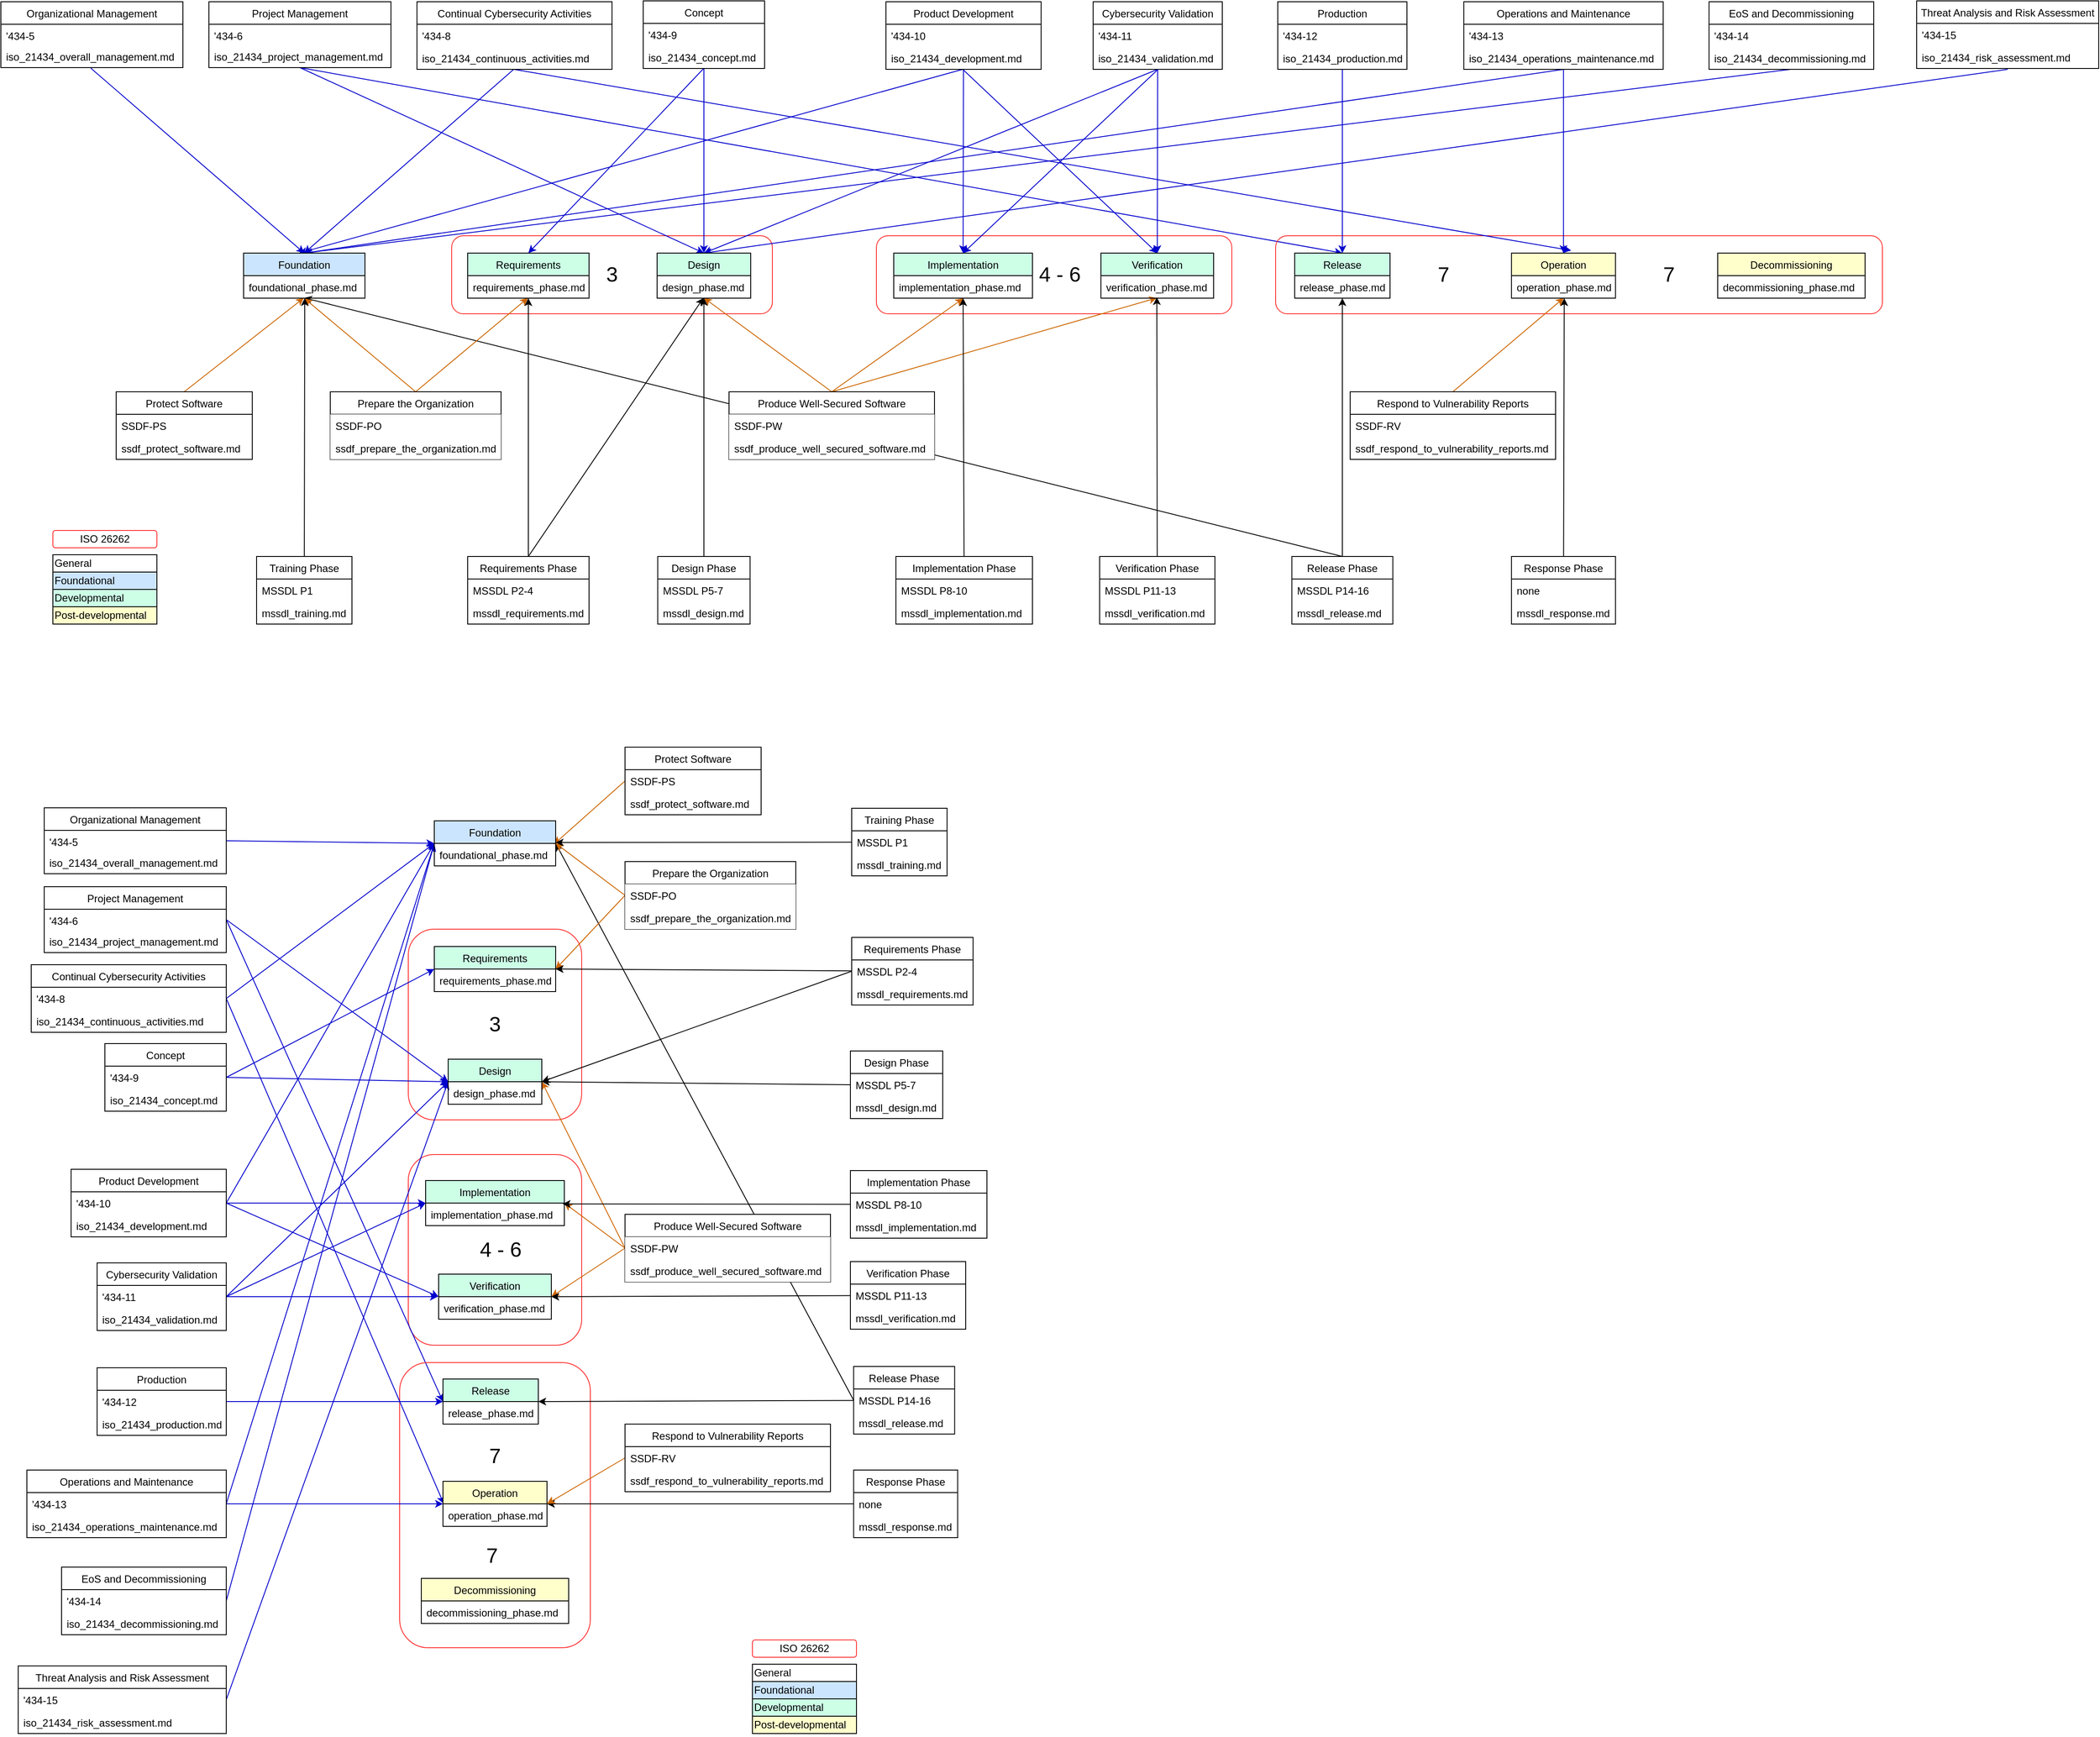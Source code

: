 <mxfile version="14.1.8" type="device"><diagram id="C2fSY1v2SiZeoUbDoYyL" name="Page-1"><mxGraphModel dx="2459" dy="1838" grid="1" gridSize="10" guides="1" tooltips="1" connect="1" arrows="1" fold="1" page="1" pageScale="1" pageWidth="1169" pageHeight="827" math="0" shadow="0"><root><mxCell id="0"/><mxCell id="1" parent="0"/><mxCell id="hJieV127oDRcAoOhmvYn-3" value="&lt;font style=&quot;font-size: 24px&quot;&gt;&amp;nbsp; 4 - 6&lt;/font&gt;" style="rounded=1;whiteSpace=wrap;html=1;fillColor=none;strokeColor=#FF3333;" parent="1" vertex="1"><mxGeometry x="1030" y="340" width="410" height="90" as="geometry"/></mxCell><mxCell id="hJieV127oDRcAoOhmvYn-1" value="&lt;font style=&quot;font-size: 24px&quot;&gt;3&lt;/font&gt;" style="rounded=1;whiteSpace=wrap;html=1;fillColor=none;strokeColor=#FF3333;" parent="1" vertex="1"><mxGeometry x="540" y="340" width="370" height="90" as="geometry"/></mxCell><mxCell id="_l_DBUYZVkKUO2LjzU40-126" style="edgeStyle=none;rounded=0;orthogonalLoop=1;jettySize=auto;html=1;entryX=0.498;entryY=0.987;entryDx=0;entryDy=0;entryPerimeter=0;exitX=0.5;exitY=0;exitDx=0;exitDy=0;" parent="1" source="_l_DBUYZVkKUO2LjzU40-73" target="cCbZzRbkMwh0yFs7qHKT-27" edge="1"><mxGeometry relative="1" as="geometry"/></mxCell><mxCell id="kG77olttsaliaeYaQDkx-5" style="edgeStyle=none;rounded=0;orthogonalLoop=1;jettySize=auto;html=1;entryX=0.5;entryY=0;entryDx=0;entryDy=0;strokeColor=#0000CC;exitX=0.5;exitY=1;exitDx=0;exitDy=0;exitPerimeter=0;" parent="1" source="kG77olttsaliaeYaQDkx-3" target="cCbZzRbkMwh0yFs7qHKT-92" edge="1"><mxGeometry relative="1" as="geometry"><mxPoint x="605" y="146.82" as="sourcePoint"/><mxPoint x="2020.99" y="496.984" as="targetPoint"/></mxGeometry></mxCell><mxCell id="hJieV127oDRcAoOhmvYn-4" value="&lt;font style=&quot;font-size: 24px&quot;&gt;7&amp;nbsp; &amp;nbsp; &amp;nbsp; &amp;nbsp; &amp;nbsp; &amp;nbsp; &amp;nbsp; &amp;nbsp; &amp;nbsp; &amp;nbsp; &amp;nbsp; &amp;nbsp; &amp;nbsp; &amp;nbsp; &amp;nbsp; &amp;nbsp; &amp;nbsp; &amp;nbsp; &amp;nbsp;7&amp;nbsp; &amp;nbsp; &amp;nbsp; &amp;nbsp;&amp;nbsp;&lt;/font&gt;" style="rounded=1;whiteSpace=wrap;html=1;fillColor=none;strokeColor=#FF3333;" parent="1" vertex="1"><mxGeometry x="1490.5" y="340" width="700" height="90" as="geometry"/></mxCell><mxCell id="_l_DBUYZVkKUO2LjzU40-109" style="edgeStyle=none;rounded=0;orthogonalLoop=1;jettySize=auto;html=1;entryX=0.501;entryY=1.011;entryDx=0;entryDy=0;entryPerimeter=0;strokeColor=#CC6600;exitX=0.5;exitY=0;exitDx=0;exitDy=0;" parent="1" source="cCbZzRbkMwh0yFs7qHKT-104" target="cCbZzRbkMwh0yFs7qHKT-27" edge="1"><mxGeometry relative="1" as="geometry"><mxPoint x="408" y="370" as="targetPoint"/></mxGeometry></mxCell><mxCell id="_l_DBUYZVkKUO2LjzU40-112" style="edgeStyle=none;rounded=0;orthogonalLoop=1;jettySize=auto;html=1;entryX=0.497;entryY=0.989;entryDx=0;entryDy=0;strokeColor=#CC6600;entryPerimeter=0;exitX=0.5;exitY=0;exitDx=0;exitDy=0;" parent="1" source="cCbZzRbkMwh0yFs7qHKT-104" target="cCbZzRbkMwh0yFs7qHKT-64" edge="1"><mxGeometry relative="1" as="geometry"/></mxCell><mxCell id="_l_DBUYZVkKUO2LjzU40-113" style="edgeStyle=none;rounded=0;orthogonalLoop=1;jettySize=auto;html=1;entryX=0.497;entryY=0.989;entryDx=0;entryDy=0;strokeColor=#CC6600;entryPerimeter=0;exitX=0.5;exitY=0;exitDx=0;exitDy=0;" parent="1" source="_l_DBUYZVkKUO2LjzU40-35" target="cCbZzRbkMwh0yFs7qHKT-27" edge="1"><mxGeometry relative="1" as="geometry"/></mxCell><mxCell id="_l_DBUYZVkKUO2LjzU40-43" value="Foundational&amp;nbsp; &amp;nbsp; &amp;nbsp; &amp;nbsp; &amp;nbsp;&amp;nbsp;" style="text;html=1;resizable=0;autosize=1;align=left;verticalAlign=middle;points=[];fillColor=#CCE5FF;strokeColor=#000000;rounded=0;" parent="1" vertex="1"><mxGeometry x="80" y="728" width="120" height="20" as="geometry"/></mxCell><mxCell id="_l_DBUYZVkKUO2LjzU40-44" value="Developmental&amp;nbsp; &amp;nbsp; &amp;nbsp; &amp;nbsp;" style="text;html=1;resizable=0;autosize=1;align=left;verticalAlign=middle;points=[];fillColor=#CCFFE6;strokeColor=#000000;rounded=0;" parent="1" vertex="1"><mxGeometry x="80" y="748" width="120" height="20" as="geometry"/></mxCell><mxCell id="_l_DBUYZVkKUO2LjzU40-45" value="Post-developmental" style="text;html=1;resizable=0;autosize=1;align=left;verticalAlign=middle;points=[];fillColor=#FFFFCC;strokeColor=#000000;rounded=0;" parent="1" vertex="1"><mxGeometry x="80" y="768" width="120" height="20" as="geometry"/></mxCell><mxCell id="_l_DBUYZVkKUO2LjzU40-49" value="General&amp;nbsp; &amp;nbsp; &amp;nbsp; &amp;nbsp; &amp;nbsp; &amp;nbsp; &amp;nbsp; &amp;nbsp; &amp;nbsp;&amp;nbsp;" style="text;html=1;resizable=0;autosize=1;align=left;verticalAlign=middle;points=[];rounded=0;strokeColor=#000000;" parent="1" vertex="1"><mxGeometry x="80" y="708" width="120" height="20" as="geometry"/></mxCell><mxCell id="_l_DBUYZVkKUO2LjzU40-114" style="edgeStyle=none;rounded=0;orthogonalLoop=1;jettySize=auto;html=1;strokeColor=#CC6600;entryX=0.5;entryY=0.989;entryDx=0;entryDy=0;entryPerimeter=0;exitX=0.5;exitY=0;exitDx=0;exitDy=0;" parent="1" source="_l_DBUYZVkKUO2LjzU40-55" target="cCbZzRbkMwh0yFs7qHKT-73" edge="1"><mxGeometry relative="1" as="geometry"><mxPoint x="920" y="386" as="targetPoint"/></mxGeometry></mxCell><mxCell id="_l_DBUYZVkKUO2LjzU40-116" style="edgeStyle=none;rounded=0;orthogonalLoop=1;jettySize=auto;html=1;entryX=0.501;entryY=1.011;entryDx=0;entryDy=0;strokeColor=#CC6600;entryPerimeter=0;exitX=0.5;exitY=0;exitDx=0;exitDy=0;" parent="1" source="_l_DBUYZVkKUO2LjzU40-55" target="cCbZzRbkMwh0yFs7qHKT-87" edge="1"><mxGeometry relative="1" as="geometry"/></mxCell><mxCell id="_l_DBUYZVkKUO2LjzU40-117" style="edgeStyle=none;rounded=0;orthogonalLoop=1;jettySize=auto;html=1;entryX=0.496;entryY=0.989;entryDx=0;entryDy=0;strokeColor=#CC6600;entryPerimeter=0;exitX=0.5;exitY=0;exitDx=0;exitDy=0;" parent="1" source="_l_DBUYZVkKUO2LjzU40-55" target="cCbZzRbkMwh0yFs7qHKT-90" edge="1"><mxGeometry relative="1" as="geometry"/></mxCell><mxCell id="_l_DBUYZVkKUO2LjzU40-110" style="edgeStyle=none;rounded=0;orthogonalLoop=1;jettySize=auto;html=1;entryX=0.504;entryY=0.998;entryDx=0;entryDy=0;entryPerimeter=0;" parent="1" source="_l_DBUYZVkKUO2LjzU40-61" target="cCbZzRbkMwh0yFs7qHKT-27" edge="1"><mxGeometry relative="1" as="geometry"/></mxCell><mxCell id="_l_DBUYZVkKUO2LjzU40-121" style="edgeStyle=none;rounded=0;orthogonalLoop=1;jettySize=auto;html=1;entryX=0.5;entryY=0.989;entryDx=0;entryDy=0;entryPerimeter=0;" parent="1" source="_l_DBUYZVkKUO2LjzU40-64" target="cCbZzRbkMwh0yFs7qHKT-73" edge="1"><mxGeometry relative="1" as="geometry"><mxPoint x="1260" y="410" as="targetPoint"/></mxGeometry></mxCell><mxCell id="_l_DBUYZVkKUO2LjzU40-123" style="edgeStyle=none;rounded=0;orthogonalLoop=1;jettySize=auto;html=1;entryX=0.5;entryY=1;entryDx=0;entryDy=0;" parent="1" source="_l_DBUYZVkKUO2LjzU40-67" target="cCbZzRbkMwh0yFs7qHKT-86" edge="1"><mxGeometry relative="1" as="geometry"/></mxCell><mxCell id="_l_DBUYZVkKUO2LjzU40-124" style="edgeStyle=none;rounded=0;orthogonalLoop=1;jettySize=auto;html=1;entryX=0.496;entryY=0.955;entryDx=0;entryDy=0;entryPerimeter=0;" parent="1" source="_l_DBUYZVkKUO2LjzU40-70" target="cCbZzRbkMwh0yFs7qHKT-90" edge="1"><mxGeometry relative="1" as="geometry"/></mxCell><mxCell id="_l_DBUYZVkKUO2LjzU40-125" style="edgeStyle=none;rounded=0;orthogonalLoop=1;jettySize=auto;html=1;entryX=0.5;entryY=1;entryDx=0;entryDy=0;" parent="1" source="_l_DBUYZVkKUO2LjzU40-73" target="cCbZzRbkMwh0yFs7qHKT-92" edge="1"><mxGeometry relative="1" as="geometry"/></mxCell><mxCell id="_l_DBUYZVkKUO2LjzU40-130" style="edgeStyle=none;rounded=0;orthogonalLoop=1;jettySize=auto;html=1;entryX=0.507;entryY=1;entryDx=0;entryDy=0;entryPerimeter=0;" parent="1" source="_l_DBUYZVkKUO2LjzU40-76" target="cCbZzRbkMwh0yFs7qHKT-99" edge="1"><mxGeometry relative="1" as="geometry"/></mxCell><mxCell id="_l_DBUYZVkKUO2LjzU40-119" style="edgeStyle=none;rounded=0;orthogonalLoop=1;jettySize=auto;html=1;" parent="1" source="_l_DBUYZVkKUO2LjzU40-80" target="cCbZzRbkMwh0yFs7qHKT-64" edge="1"><mxGeometry relative="1" as="geometry"/></mxCell><mxCell id="_l_DBUYZVkKUO2LjzU40-120" style="edgeStyle=none;rounded=0;orthogonalLoop=1;jettySize=auto;html=1;entryX=0.495;entryY=0.989;entryDx=0;entryDy=0;entryPerimeter=0;exitX=0.5;exitY=0;exitDx=0;exitDy=0;" parent="1" source="_l_DBUYZVkKUO2LjzU40-80" target="cCbZzRbkMwh0yFs7qHKT-73" edge="1"><mxGeometry relative="1" as="geometry"/></mxCell><mxCell id="_l_DBUYZVkKUO2LjzU40-143" style="edgeStyle=none;rounded=0;orthogonalLoop=1;jettySize=auto;html=1;entryX=0.503;entryY=0.989;entryDx=0;entryDy=0;strokeColor=#CC6600;entryPerimeter=0;exitX=0.5;exitY=0;exitDx=0;exitDy=0;" parent="1" source="_l_DBUYZVkKUO2LjzU40-58" target="cCbZzRbkMwh0yFs7qHKT-99" edge="1"><mxGeometry relative="1" as="geometry"/></mxCell><mxCell id="_l_DBUYZVkKUO2LjzU40-145" style="edgeStyle=none;rounded=0;orthogonalLoop=1;jettySize=auto;html=1;entryX=0.5;entryY=0;entryDx=0;entryDy=0;strokeColor=#0000CC;exitX=0.5;exitY=1;exitDx=0;exitDy=0;" parent="1" source="_l_DBUYZVkKUO2LjzU40-84" target="cCbZzRbkMwh0yFs7qHKT-26" edge="1"><mxGeometry relative="1" as="geometry"/></mxCell><mxCell id="_l_DBUYZVkKUO2LjzU40-146" style="edgeStyle=none;rounded=0;orthogonalLoop=1;jettySize=auto;html=1;strokeColor=#0000CC;entryX=0.5;entryY=0;entryDx=0;entryDy=0;exitX=0.495;exitY=1;exitDx=0;exitDy=0;exitPerimeter=0;" parent="1" source="_l_DBUYZVkKUO2LjzU40-89" target="cCbZzRbkMwh0yFs7qHKT-26" edge="1"><mxGeometry relative="1" as="geometry"><mxPoint x="1060" y="330" as="targetPoint"/></mxGeometry></mxCell><mxCell id="_l_DBUYZVkKUO2LjzU40-111" style="edgeStyle=none;rounded=0;orthogonalLoop=1;jettySize=auto;html=1;entryX=0.5;entryY=0;entryDx=0;entryDy=0;strokeColor=#0000CC;exitX=0.496;exitY=0.999;exitDx=0;exitDy=0;exitPerimeter=0;" parent="1" source="_l_DBUYZVkKUO2LjzU40-92" target="cCbZzRbkMwh0yFs7qHKT-26" edge="1"><mxGeometry relative="1" as="geometry"><mxPoint x="410" y="400" as="targetPoint"/></mxGeometry></mxCell><mxCell id="_l_DBUYZVkKUO2LjzU40-131" style="edgeStyle=none;rounded=0;orthogonalLoop=1;jettySize=auto;html=1;entryX=0.574;entryY=-0.058;entryDx=0;entryDy=0;entryPerimeter=0;strokeColor=#0000CC;exitX=0.496;exitY=0.999;exitDx=0;exitDy=0;exitPerimeter=0;" parent="1" source="_l_DBUYZVkKUO2LjzU40-92" target="cCbZzRbkMwh0yFs7qHKT-98" edge="1"><mxGeometry relative="1" as="geometry"><mxPoint x="590" y="170" as="sourcePoint"/></mxGeometry></mxCell><mxCell id="_l_DBUYZVkKUO2LjzU40-132" style="edgeStyle=none;rounded=0;orthogonalLoop=1;jettySize=auto;html=1;entryX=0.5;entryY=0;entryDx=0;entryDy=0;strokeColor=#0000CC;exitX=0.498;exitY=0.999;exitDx=0;exitDy=0;exitPerimeter=0;" parent="1" source="_l_DBUYZVkKUO2LjzU40-95" target="cCbZzRbkMwh0yFs7qHKT-63" edge="1"><mxGeometry relative="1" as="geometry"/></mxCell><mxCell id="_l_DBUYZVkKUO2LjzU40-133" style="edgeStyle=none;rounded=0;orthogonalLoop=1;jettySize=auto;html=1;entryX=0.5;entryY=0;entryDx=0;entryDy=0;strokeColor=#0000CC;" parent="1" source="_l_DBUYZVkKUO2LjzU40-93" target="cCbZzRbkMwh0yFs7qHKT-72" edge="1"><mxGeometry relative="1" as="geometry"/></mxCell><mxCell id="_l_DBUYZVkKUO2LjzU40-135" style="edgeStyle=none;rounded=0;orthogonalLoop=1;jettySize=auto;html=1;entryX=0.5;entryY=0;entryDx=0;entryDy=0;strokeColor=#0000CC;exitX=0.5;exitY=1.038;exitDx=0;exitDy=0;exitPerimeter=0;" parent="1" source="_l_DBUYZVkKUO2LjzU40-98" target="cCbZzRbkMwh0yFs7qHKT-72" edge="1"><mxGeometry relative="1" as="geometry"/></mxCell><mxCell id="_l_DBUYZVkKUO2LjzU40-137" style="edgeStyle=none;rounded=0;orthogonalLoop=1;jettySize=auto;html=1;entryX=0.5;entryY=0;entryDx=0;entryDy=0;strokeColor=#0000CC;" parent="1" source="_l_DBUYZVkKUO2LjzU40-99" target="cCbZzRbkMwh0yFs7qHKT-86" edge="1"><mxGeometry relative="1" as="geometry"/></mxCell><mxCell id="_l_DBUYZVkKUO2LjzU40-138" style="edgeStyle=none;rounded=0;orthogonalLoop=1;jettySize=auto;html=1;strokeColor=#0000CC;exitX=0.495;exitY=0.999;exitDx=0;exitDy=0;exitPerimeter=0;entryX=0.5;entryY=0;entryDx=0;entryDy=0;" parent="1" source="_l_DBUYZVkKUO2LjzU40-101" target="cCbZzRbkMwh0yFs7qHKT-89" edge="1"><mxGeometry relative="1" as="geometry"/></mxCell><mxCell id="_l_DBUYZVkKUO2LjzU40-139" style="edgeStyle=none;rounded=0;orthogonalLoop=1;jettySize=auto;html=1;entryX=0.457;entryY=0;entryDx=0;entryDy=0;entryPerimeter=0;strokeColor=#0000CC;exitX=0.495;exitY=0.999;exitDx=0;exitDy=0;exitPerimeter=0;" parent="1" source="_l_DBUYZVkKUO2LjzU40-101" target="cCbZzRbkMwh0yFs7qHKT-26" edge="1"><mxGeometry relative="1" as="geometry"/></mxCell><mxCell id="_l_DBUYZVkKUO2LjzU40-140" style="edgeStyle=none;rounded=0;orthogonalLoop=1;jettySize=auto;html=1;strokeColor=#0000CC;" parent="1" source="_l_DBUYZVkKUO2LjzU40-102" target="cCbZzRbkMwh0yFs7qHKT-89" edge="1"><mxGeometry relative="1" as="geometry"/></mxCell><mxCell id="_l_DBUYZVkKUO2LjzU40-141" style="edgeStyle=none;rounded=0;orthogonalLoop=1;jettySize=auto;html=1;entryX=0.5;entryY=0;entryDx=0;entryDy=0;strokeColor=#0000CC;exitX=0.5;exitY=1;exitDx=0;exitDy=0;" parent="1" source="_l_DBUYZVkKUO2LjzU40-102" target="cCbZzRbkMwh0yFs7qHKT-72" edge="1"><mxGeometry relative="1" as="geometry"/></mxCell><mxCell id="_l_DBUYZVkKUO2LjzU40-142" style="edgeStyle=none;rounded=0;orthogonalLoop=1;jettySize=auto;html=1;entryX=0.5;entryY=0;entryDx=0;entryDy=0;strokeColor=#0000CC;" parent="1" source="_l_DBUYZVkKUO2LjzU40-105" target="cCbZzRbkMwh0yFs7qHKT-92" edge="1"><mxGeometry relative="1" as="geometry"/></mxCell><mxCell id="_l_DBUYZVkKUO2LjzU40-144" style="edgeStyle=none;rounded=0;orthogonalLoop=1;jettySize=auto;html=1;entryX=0.5;entryY=0;entryDx=0;entryDy=0;strokeColor=#0000CC;" parent="1" source="_l_DBUYZVkKUO2LjzU40-84" target="cCbZzRbkMwh0yFs7qHKT-98" edge="1"><mxGeometry relative="1" as="geometry"><mxPoint x="1989.61" y="168" as="sourcePoint"/><mxPoint x="1989.61" y="510.0" as="targetPoint"/></mxGeometry></mxCell><mxCell id="hJieV127oDRcAoOhmvYn-5" value="&lt;font style=&quot;font-size: 12px&quot;&gt;ISO 26262&lt;/font&gt;" style="rounded=1;whiteSpace=wrap;html=1;fillColor=none;strokeColor=#FF3333;" parent="1" vertex="1"><mxGeometry x="80" y="680" width="120" height="20" as="geometry"/></mxCell><mxCell id="kG77olttsaliaeYaQDkx-6" style="edgeStyle=none;rounded=0;orthogonalLoop=1;jettySize=auto;html=1;strokeColor=#0000CC;exitX=0.5;exitY=1;exitDx=0;exitDy=0;exitPerimeter=0;entryX=0.5;entryY=0;entryDx=0;entryDy=0;" parent="1" source="kG77olttsaliaeYaQDkx-3" target="cCbZzRbkMwh0yFs7qHKT-72" edge="1"><mxGeometry relative="1" as="geometry"><mxPoint x="810" y="440" as="targetPoint"/><mxPoint x="537.913" y="158" as="sourcePoint"/></mxGeometry></mxCell><mxCell id="lNjRGYg9lNot0zcYpKOc-4" style="edgeStyle=none;rounded=0;orthogonalLoop=1;jettySize=auto;html=1;strokeColor=#0000CC;exitX=0.494;exitY=1.023;exitDx=0;exitDy=0;exitPerimeter=0;entryX=0.5;entryY=0;entryDx=0;entryDy=0;" parent="1" source="lNjRGYg9lNot0zcYpKOc-3" target="cCbZzRbkMwh0yFs7qHKT-26" edge="1"><mxGeometry relative="1" as="geometry"><mxPoint x="656.0" y="384.0" as="targetPoint"/><mxPoint x="190" y="170.0" as="sourcePoint"/></mxGeometry></mxCell><mxCell id="_l_DBUYZVkKUO2LjzU40-90" value="Continual Cybersecurity Activities" style="swimlane;fontStyle=0;childLayout=stackLayout;horizontal=1;startSize=26;fillColor=none;horizontalStack=0;resizeParent=1;resizeParentMax=0;resizeLast=0;collapsible=1;marginBottom=0;" parent="1" vertex="1"><mxGeometry x="500" y="70.0" width="225" height="78" as="geometry"/></mxCell><mxCell id="_l_DBUYZVkKUO2LjzU40-91" value="'434-8" style="text;strokeColor=none;fillColor=none;align=left;verticalAlign=top;spacingLeft=4;spacingRight=4;overflow=hidden;rotatable=0;points=[[0,0.5],[1,0.5]];portConstraint=eastwest;" parent="_l_DBUYZVkKUO2LjzU40-90" vertex="1"><mxGeometry y="26" width="225" height="26" as="geometry"/></mxCell><mxCell id="_l_DBUYZVkKUO2LjzU40-92" value="iso_21434_continuous_activities.md" style="text;strokeColor=none;fillColor=none;align=left;verticalAlign=top;spacingLeft=4;spacingRight=4;overflow=hidden;rotatable=0;points=[[0,0.5],[1,0.5]];portConstraint=eastwest;" parent="_l_DBUYZVkKUO2LjzU40-90" vertex="1"><mxGeometry y="52" width="225" height="26" as="geometry"/></mxCell><mxCell id="kG77olttsaliaeYaQDkx-1" value="Project Management" style="swimlane;fontStyle=0;childLayout=stackLayout;horizontal=1;startSize=26;fillColor=none;horizontalStack=0;resizeParent=1;resizeParentMax=0;resizeLast=0;collapsible=1;marginBottom=0;" parent="1" vertex="1"><mxGeometry x="260" y="70" width="210" height="76" as="geometry"><mxRectangle x="742" y="320" width="130" height="26" as="alternateBounds"/></mxGeometry></mxCell><mxCell id="kG77olttsaliaeYaQDkx-2" value="'434-6" style="text;strokeColor=none;fillColor=none;align=left;verticalAlign=top;spacingLeft=4;spacingRight=4;overflow=hidden;rotatable=0;points=[[0,0.5],[1,0.5]];portConstraint=eastwest;" parent="kG77olttsaliaeYaQDkx-1" vertex="1"><mxGeometry y="26" width="210" height="24" as="geometry"/></mxCell><mxCell id="kG77olttsaliaeYaQDkx-3" value="iso_21434_project_management.md" style="text;strokeColor=none;fillColor=none;align=left;verticalAlign=top;spacingLeft=4;spacingRight=4;overflow=hidden;rotatable=0;points=[[0,0.5],[1,0.5]];portConstraint=eastwest;" parent="kG77olttsaliaeYaQDkx-1" vertex="1"><mxGeometry y="50" width="210" height="26" as="geometry"/></mxCell><mxCell id="lNjRGYg9lNot0zcYpKOc-1" value="Organizational Management" style="swimlane;fontStyle=0;childLayout=stackLayout;horizontal=1;startSize=26;fillColor=none;horizontalStack=0;resizeParent=1;resizeParentMax=0;resizeLast=0;collapsible=1;marginBottom=0;" parent="1" vertex="1"><mxGeometry x="20" y="70" width="210" height="76" as="geometry"><mxRectangle x="742" y="320" width="130" height="26" as="alternateBounds"/></mxGeometry></mxCell><mxCell id="lNjRGYg9lNot0zcYpKOc-2" value="'434-5" style="text;strokeColor=none;fillColor=none;align=left;verticalAlign=top;spacingLeft=4;spacingRight=4;overflow=hidden;rotatable=0;points=[[0,0.5],[1,0.5]];portConstraint=eastwest;" parent="lNjRGYg9lNot0zcYpKOc-1" vertex="1"><mxGeometry y="26" width="210" height="24" as="geometry"/></mxCell><mxCell id="lNjRGYg9lNot0zcYpKOc-3" value="iso_21434_overall_management.md" style="text;strokeColor=none;fillColor=none;align=left;verticalAlign=top;spacingLeft=4;spacingRight=4;overflow=hidden;rotatable=0;points=[[0,0.5],[1,0.5]];portConstraint=eastwest;" parent="lNjRGYg9lNot0zcYpKOc-1" vertex="1"><mxGeometry y="50" width="210" height="26" as="geometry"/></mxCell><mxCell id="_l_DBUYZVkKUO2LjzU40-99" value="Product Development" style="swimlane;fontStyle=0;childLayout=stackLayout;horizontal=1;startSize=26;fillColor=none;horizontalStack=0;resizeParent=1;resizeParentMax=0;resizeLast=0;collapsible=1;marginBottom=0;" parent="1" vertex="1"><mxGeometry x="1041" y="70.0" width="179" height="78" as="geometry"/></mxCell><mxCell id="_l_DBUYZVkKUO2LjzU40-100" value="'434-10" style="text;strokeColor=none;fillColor=none;align=left;verticalAlign=top;spacingLeft=4;spacingRight=4;overflow=hidden;rotatable=0;points=[[0,0.5],[1,0.5]];portConstraint=eastwest;" parent="_l_DBUYZVkKUO2LjzU40-99" vertex="1"><mxGeometry y="26" width="179" height="26" as="geometry"/></mxCell><mxCell id="_l_DBUYZVkKUO2LjzU40-101" value="iso_21434_development.md" style="text;strokeColor=none;fillColor=none;align=left;verticalAlign=top;spacingLeft=4;spacingRight=4;overflow=hidden;rotatable=0;points=[[0,0.5],[1,0.5]];portConstraint=eastwest;" parent="_l_DBUYZVkKUO2LjzU40-99" vertex="1"><mxGeometry y="52" width="179" height="26" as="geometry"/></mxCell><mxCell id="cCbZzRbkMwh0yFs7qHKT-86" value="Implementation" style="swimlane;fontStyle=0;childLayout=stackLayout;horizontal=1;startSize=26;fillColor=#CCFFE6;horizontalStack=0;resizeParent=1;resizeParentMax=0;resizeLast=0;collapsible=1;marginBottom=0;" parent="1" vertex="1"><mxGeometry x="1050" y="360.0" width="160" height="52" as="geometry"/></mxCell><mxCell id="cCbZzRbkMwh0yFs7qHKT-87" value="implementation_phase.md" style="text;strokeColor=none;fillColor=none;align=left;verticalAlign=top;spacingLeft=4;spacingRight=4;overflow=hidden;rotatable=0;points=[[0,0.5],[1,0.5]];portConstraint=eastwest;" parent="cCbZzRbkMwh0yFs7qHKT-86" vertex="1"><mxGeometry y="26" width="160" height="26" as="geometry"/></mxCell><mxCell id="_l_DBUYZVkKUO2LjzU40-55" value="Produce Well-Secured Software" style="swimlane;fontStyle=0;childLayout=stackLayout;horizontal=1;startSize=26;horizontalStack=0;resizeParent=1;resizeParentMax=0;resizeLast=0;collapsible=1;marginBottom=0;" parent="1" vertex="1"><mxGeometry x="860" y="520.0" width="237" height="78" as="geometry"/></mxCell><mxCell id="_l_DBUYZVkKUO2LjzU40-56" value="SSDF-PW" style="text;align=left;verticalAlign=top;spacingLeft=4;spacingRight=4;overflow=hidden;rotatable=0;points=[[0,0.5],[1,0.5]];portConstraint=eastwest;fillColor=#ffffff;" parent="_l_DBUYZVkKUO2LjzU40-55" vertex="1"><mxGeometry y="26" width="237" height="26" as="geometry"/></mxCell><mxCell id="_l_DBUYZVkKUO2LjzU40-57" value="ssdf_produce_well_secured_software.md" style="text;align=left;verticalAlign=top;spacingLeft=4;spacingRight=4;overflow=hidden;rotatable=0;points=[[0,0.5],[1,0.5]];portConstraint=eastwest;fillColor=#ffffff;" parent="_l_DBUYZVkKUO2LjzU40-55" vertex="1"><mxGeometry y="52" width="237" height="26" as="geometry"/></mxCell><mxCell id="_l_DBUYZVkKUO2LjzU40-67" value="Implementation Phase" style="swimlane;fontStyle=0;childLayout=stackLayout;horizontal=1;startSize=26;fillColor=none;horizontalStack=0;resizeParent=1;resizeParentMax=0;resizeLast=0;collapsible=1;marginBottom=0;" parent="1" vertex="1"><mxGeometry x="1052.5" y="710.0" width="157.5" height="78" as="geometry"/></mxCell><mxCell id="_l_DBUYZVkKUO2LjzU40-68" value="MSSDL P8-10" style="text;strokeColor=none;fillColor=none;align=left;verticalAlign=top;spacingLeft=4;spacingRight=4;overflow=hidden;rotatable=0;points=[[0,0.5],[1,0.5]];portConstraint=eastwest;" parent="_l_DBUYZVkKUO2LjzU40-67" vertex="1"><mxGeometry y="26" width="157.5" height="26" as="geometry"/></mxCell><mxCell id="_l_DBUYZVkKUO2LjzU40-69" value="mssdl_implementation.md" style="text;strokeColor=none;fillColor=none;align=left;verticalAlign=top;spacingLeft=4;spacingRight=4;overflow=hidden;rotatable=0;points=[[0,0.5],[1,0.5]];portConstraint=eastwest;" parent="_l_DBUYZVkKUO2LjzU40-67" vertex="1"><mxGeometry y="52" width="157.5" height="26" as="geometry"/></mxCell><mxCell id="_l_DBUYZVkKUO2LjzU40-96" value="Threat Analysis and Risk Assessment" style="swimlane;fontStyle=0;childLayout=stackLayout;horizontal=1;startSize=26;fillColor=none;horizontalStack=0;resizeParent=1;resizeParentMax=0;resizeLast=0;collapsible=1;marginBottom=0;" parent="1" vertex="1"><mxGeometry x="2230" y="69" width="210" height="78" as="geometry"/></mxCell><mxCell id="_l_DBUYZVkKUO2LjzU40-97" value="'434-15" style="text;strokeColor=none;fillColor=none;align=left;verticalAlign=top;spacingLeft=4;spacingRight=4;overflow=hidden;rotatable=0;points=[[0,0.5],[1,0.5]];portConstraint=eastwest;" parent="_l_DBUYZVkKUO2LjzU40-96" vertex="1"><mxGeometry y="26" width="210" height="26" as="geometry"/></mxCell><mxCell id="_l_DBUYZVkKUO2LjzU40-98" value="iso_21434_risk_assessment.md" style="text;strokeColor=none;fillColor=none;align=left;verticalAlign=top;spacingLeft=4;spacingRight=4;overflow=hidden;rotatable=0;points=[[0,0.5],[1,0.5]];portConstraint=eastwest;" parent="_l_DBUYZVkKUO2LjzU40-96" vertex="1"><mxGeometry y="52" width="210" height="26" as="geometry"/></mxCell><mxCell id="cCbZzRbkMwh0yFs7qHKT-63" value="Requirements" style="swimlane;fontStyle=0;childLayout=stackLayout;horizontal=1;startSize=26;fillColor=#CCFFE6;horizontalStack=0;resizeParent=1;resizeParentMax=0;resizeLast=0;collapsible=1;marginBottom=0;" parent="1" vertex="1"><mxGeometry x="558.5" y="360.0" width="140" height="52" as="geometry"/></mxCell><mxCell id="cCbZzRbkMwh0yFs7qHKT-64" value="requirements_phase.md" style="text;strokeColor=none;fillColor=none;align=left;verticalAlign=top;spacingLeft=4;spacingRight=4;overflow=hidden;rotatable=0;points=[[0,0.5],[1,0.5]];portConstraint=eastwest;" parent="cCbZzRbkMwh0yFs7qHKT-63" vertex="1"><mxGeometry y="26" width="140" height="26" as="geometry"/></mxCell><mxCell id="cCbZzRbkMwh0yFs7qHKT-72" value="Design" style="swimlane;fontStyle=0;childLayout=stackLayout;horizontal=1;startSize=26;fillColor=#CCFFE6;horizontalStack=0;resizeParent=1;resizeParentMax=0;resizeLast=0;collapsible=1;marginBottom=0;" parent="1" vertex="1"><mxGeometry x="777.0" y="360.0" width="108.0" height="52" as="geometry"/></mxCell><mxCell id="cCbZzRbkMwh0yFs7qHKT-73" value="design_phase.md" style="text;strokeColor=none;fillColor=none;align=left;verticalAlign=top;spacingLeft=4;spacingRight=4;overflow=hidden;rotatable=0;points=[[0,0.5],[1,0.5]];portConstraint=eastwest;" parent="cCbZzRbkMwh0yFs7qHKT-72" vertex="1"><mxGeometry y="26" width="108.0" height="26" as="geometry"/></mxCell><mxCell id="_l_DBUYZVkKUO2LjzU40-35" value="Protect Software" style="swimlane;fontStyle=0;childLayout=stackLayout;horizontal=1;startSize=26;fillColor=none;horizontalStack=0;resizeParent=1;resizeParentMax=0;resizeLast=0;collapsible=1;marginBottom=0;" parent="1" vertex="1"><mxGeometry x="153" y="520" width="157" height="78" as="geometry"><mxRectangle x="742" y="320" width="130" height="26" as="alternateBounds"/></mxGeometry></mxCell><mxCell id="_l_DBUYZVkKUO2LjzU40-36" value="SSDF-PS" style="text;strokeColor=none;fillColor=none;align=left;verticalAlign=top;spacingLeft=4;spacingRight=4;overflow=hidden;rotatable=0;points=[[0,0.5],[1,0.5]];portConstraint=eastwest;" parent="_l_DBUYZVkKUO2LjzU40-35" vertex="1"><mxGeometry y="26" width="157" height="26" as="geometry"/></mxCell><mxCell id="_l_DBUYZVkKUO2LjzU40-37" value="ssdf_protect_software.md" style="text;strokeColor=none;fillColor=none;align=left;verticalAlign=top;spacingLeft=4;spacingRight=4;overflow=hidden;rotatable=0;points=[[0,0.5],[1,0.5]];portConstraint=eastwest;" parent="_l_DBUYZVkKUO2LjzU40-35" vertex="1"><mxGeometry y="52" width="157" height="26" as="geometry"/></mxCell><mxCell id="_l_DBUYZVkKUO2LjzU40-64" value="Design Phase" style="swimlane;fontStyle=0;childLayout=stackLayout;horizontal=1;startSize=26;fillColor=none;horizontalStack=0;resizeParent=1;resizeParentMax=0;resizeLast=0;collapsible=1;marginBottom=0;" parent="1" vertex="1"><mxGeometry x="777.75" y="710.0" width="106.5" height="78" as="geometry"><mxRectangle x="742" y="320" width="130" height="26" as="alternateBounds"/></mxGeometry></mxCell><mxCell id="_l_DBUYZVkKUO2LjzU40-65" value="MSSDL P5-7" style="text;strokeColor=none;fillColor=none;align=left;verticalAlign=top;spacingLeft=4;spacingRight=4;overflow=hidden;rotatable=0;points=[[0,0.5],[1,0.5]];portConstraint=eastwest;" parent="_l_DBUYZVkKUO2LjzU40-64" vertex="1"><mxGeometry y="26" width="106.5" height="26" as="geometry"/></mxCell><mxCell id="_l_DBUYZVkKUO2LjzU40-66" value="mssdl_design.md" style="text;strokeColor=none;fillColor=none;align=left;verticalAlign=top;spacingLeft=4;spacingRight=4;overflow=hidden;rotatable=0;points=[[0,0.5],[1,0.5]];portConstraint=eastwest;" parent="_l_DBUYZVkKUO2LjzU40-64" vertex="1"><mxGeometry y="52" width="106.5" height="26" as="geometry"/></mxCell><mxCell id="_l_DBUYZVkKUO2LjzU40-80" value="Requirements Phase" style="swimlane;fontStyle=0;childLayout=stackLayout;horizontal=1;startSize=26;fillColor=none;horizontalStack=0;resizeParent=1;resizeParentMax=0;resizeLast=0;collapsible=1;marginBottom=0;" parent="1" vertex="1"><mxGeometry x="558.5" y="710.0" width="140" height="78" as="geometry"><mxRectangle x="742" y="320" width="130" height="26" as="alternateBounds"/></mxGeometry></mxCell><mxCell id="_l_DBUYZVkKUO2LjzU40-81" value="MSSDL P2-4" style="text;strokeColor=none;fillColor=none;align=left;verticalAlign=top;spacingLeft=4;spacingRight=4;overflow=hidden;rotatable=0;points=[[0,0.5],[1,0.5]];portConstraint=eastwest;" parent="_l_DBUYZVkKUO2LjzU40-80" vertex="1"><mxGeometry y="26" width="140" height="26" as="geometry"/></mxCell><mxCell id="_l_DBUYZVkKUO2LjzU40-82" value="mssdl_requirements.md" style="text;strokeColor=none;fillColor=none;align=left;verticalAlign=top;spacingLeft=4;spacingRight=4;overflow=hidden;rotatable=0;points=[[0,0.5],[1,0.5]];portConstraint=eastwest;" parent="_l_DBUYZVkKUO2LjzU40-80" vertex="1"><mxGeometry y="52" width="140" height="26" as="geometry"/></mxCell><mxCell id="cCbZzRbkMwh0yFs7qHKT-26" value="Foundation" style="swimlane;fontStyle=0;childLayout=stackLayout;horizontal=1;startSize=26;fillColor=#CCE5FF;horizontalStack=0;resizeParent=1;resizeParentMax=0;resizeLast=0;collapsible=1;marginBottom=0;" parent="1" vertex="1"><mxGeometry x="300" y="360.0" width="140" height="52" as="geometry"/></mxCell><mxCell id="cCbZzRbkMwh0yFs7qHKT-27" value="foundational_phase.md" style="text;strokeColor=none;fillColor=none;align=left;verticalAlign=top;spacingLeft=4;spacingRight=4;overflow=hidden;rotatable=0;points=[[0,0.5],[1,0.5]];portConstraint=eastwest;" parent="cCbZzRbkMwh0yFs7qHKT-26" vertex="1"><mxGeometry y="26" width="140" height="26" as="geometry"/></mxCell><mxCell id="_l_DBUYZVkKUO2LjzU40-61" value="Training Phase" style="swimlane;fontStyle=0;childLayout=stackLayout;horizontal=1;startSize=26;fillColor=none;horizontalStack=0;resizeParent=1;resizeParentMax=0;resizeLast=0;collapsible=1;marginBottom=0;" parent="1" vertex="1"><mxGeometry x="315" y="710.0" width="110" height="78" as="geometry"/></mxCell><mxCell id="_l_DBUYZVkKUO2LjzU40-62" value="MSSDL P1" style="text;strokeColor=none;fillColor=none;align=left;verticalAlign=top;spacingLeft=4;spacingRight=4;overflow=hidden;rotatable=0;points=[[0,0.5],[1,0.5]];portConstraint=eastwest;" parent="_l_DBUYZVkKUO2LjzU40-61" vertex="1"><mxGeometry y="26" width="110" height="26" as="geometry"/></mxCell><mxCell id="_l_DBUYZVkKUO2LjzU40-63" value="mssdl_training.md" style="text;strokeColor=none;fillColor=none;align=left;verticalAlign=top;spacingLeft=4;spacingRight=4;overflow=hidden;rotatable=0;points=[[0,0.5],[1,0.5]];portConstraint=eastwest;" parent="_l_DBUYZVkKUO2LjzU40-61" vertex="1"><mxGeometry y="52" width="110" height="26" as="geometry"/></mxCell><mxCell id="cCbZzRbkMwh0yFs7qHKT-104" value="Prepare the Organization" style="swimlane;fontStyle=0;childLayout=stackLayout;horizontal=1;startSize=26;fillColor=#FFFFFF;horizontalStack=0;resizeParent=1;resizeParentMax=0;resizeLast=0;collapsible=1;marginBottom=0;" parent="1" vertex="1"><mxGeometry x="400" y="520" width="197" height="78" as="geometry"/></mxCell><mxCell id="cCbZzRbkMwh0yFs7qHKT-105" value="SSDF-PO" style="text;strokeColor=none;fillColor=#FFFFFF;align=left;verticalAlign=top;spacingLeft=4;spacingRight=4;overflow=hidden;rotatable=0;points=[[0,0.5],[1,0.5]];portConstraint=eastwest;" parent="cCbZzRbkMwh0yFs7qHKT-104" vertex="1"><mxGeometry y="26" width="197" height="26" as="geometry"/></mxCell><mxCell id="cCbZzRbkMwh0yFs7qHKT-106" value="ssdf_prepare_the_organization.md" style="text;strokeColor=none;fillColor=#FFFFFF;align=left;verticalAlign=top;spacingLeft=4;spacingRight=4;overflow=hidden;rotatable=0;points=[[0,0.5],[1,0.5]];portConstraint=eastwest;" parent="cCbZzRbkMwh0yFs7qHKT-104" vertex="1"><mxGeometry y="52" width="197" height="26" as="geometry"/></mxCell><mxCell id="_l_DBUYZVkKUO2LjzU40-93" value="Concept" style="swimlane;fontStyle=0;childLayout=stackLayout;horizontal=1;startSize=26;fillColor=none;horizontalStack=0;resizeParent=1;resizeParentMax=0;resizeLast=0;collapsible=1;marginBottom=0;" parent="1" vertex="1"><mxGeometry x="761" y="69.0" width="140" height="78" as="geometry"><mxRectangle x="742" y="320" width="130" height="26" as="alternateBounds"/></mxGeometry></mxCell><mxCell id="_l_DBUYZVkKUO2LjzU40-94" value="'434-9" style="text;strokeColor=none;fillColor=none;align=left;verticalAlign=top;spacingLeft=4;spacingRight=4;overflow=hidden;rotatable=0;points=[[0,0.5],[1,0.5]];portConstraint=eastwest;" parent="_l_DBUYZVkKUO2LjzU40-93" vertex="1"><mxGeometry y="26" width="140" height="26" as="geometry"/></mxCell><mxCell id="_l_DBUYZVkKUO2LjzU40-95" value="iso_21434_concept.md" style="text;strokeColor=none;fillColor=none;align=left;verticalAlign=top;spacingLeft=4;spacingRight=4;overflow=hidden;rotatable=0;points=[[0,0.5],[1,0.5]];portConstraint=eastwest;" parent="_l_DBUYZVkKUO2LjzU40-93" vertex="1"><mxGeometry y="52" width="140" height="26" as="geometry"/></mxCell><mxCell id="_l_DBUYZVkKUO2LjzU40-102" value="Cybersecurity Validation" style="swimlane;fontStyle=0;childLayout=stackLayout;horizontal=1;startSize=26;fillColor=none;horizontalStack=0;resizeParent=1;resizeParentMax=0;resizeLast=0;collapsible=1;marginBottom=0;" parent="1" vertex="1"><mxGeometry x="1280" y="70.0" width="149" height="78" as="geometry"><mxRectangle x="742" y="320" width="130" height="26" as="alternateBounds"/></mxGeometry></mxCell><mxCell id="_l_DBUYZVkKUO2LjzU40-103" value="'434-11" style="text;strokeColor=none;fillColor=none;align=left;verticalAlign=top;spacingLeft=4;spacingRight=4;overflow=hidden;rotatable=0;points=[[0,0.5],[1,0.5]];portConstraint=eastwest;" parent="_l_DBUYZVkKUO2LjzU40-102" vertex="1"><mxGeometry y="26" width="149" height="26" as="geometry"/></mxCell><mxCell id="_l_DBUYZVkKUO2LjzU40-104" value="iso_21434_validation.md" style="text;strokeColor=none;fillColor=none;align=left;verticalAlign=top;spacingLeft=4;spacingRight=4;overflow=hidden;rotatable=0;points=[[0,0.5],[1,0.5]];portConstraint=eastwest;" parent="_l_DBUYZVkKUO2LjzU40-102" vertex="1"><mxGeometry y="52" width="149" height="26" as="geometry"/></mxCell><mxCell id="cCbZzRbkMwh0yFs7qHKT-89" value="Verification" style="swimlane;fontStyle=0;childLayout=stackLayout;horizontal=1;startSize=26;fillColor=#CCFFE6;horizontalStack=0;resizeParent=1;resizeParentMax=0;resizeLast=0;collapsible=1;marginBottom=0;" parent="1" vertex="1"><mxGeometry x="1289" y="360.0" width="130" height="52" as="geometry"/></mxCell><mxCell id="cCbZzRbkMwh0yFs7qHKT-90" value="verification_phase.md" style="text;strokeColor=none;fillColor=none;align=left;verticalAlign=top;spacingLeft=4;spacingRight=4;overflow=hidden;rotatable=0;points=[[0,0.5],[1,0.5]];portConstraint=eastwest;" parent="cCbZzRbkMwh0yFs7qHKT-89" vertex="1"><mxGeometry y="26" width="130" height="26" as="geometry"/></mxCell><mxCell id="_l_DBUYZVkKUO2LjzU40-70" value="Verification Phase" style="swimlane;fontStyle=0;childLayout=stackLayout;horizontal=1;startSize=26;fillColor=#FFFFFF;horizontalStack=0;resizeParent=1;resizeParentMax=0;resizeLast=0;collapsible=1;marginBottom=0;" parent="1" vertex="1"><mxGeometry x="1287.5" y="710.0" width="133.0" height="78" as="geometry"/></mxCell><mxCell id="_l_DBUYZVkKUO2LjzU40-71" value="MSSDL P11-13" style="text;strokeColor=none;fillColor=none;align=left;verticalAlign=top;spacingLeft=4;spacingRight=4;overflow=hidden;rotatable=0;points=[[0,0.5],[1,0.5]];portConstraint=eastwest;" parent="_l_DBUYZVkKUO2LjzU40-70" vertex="1"><mxGeometry y="26" width="133.0" height="26" as="geometry"/></mxCell><mxCell id="_l_DBUYZVkKUO2LjzU40-72" value="mssdl_verification.md" style="text;strokeColor=none;fillColor=none;align=left;verticalAlign=top;spacingLeft=4;spacingRight=4;overflow=hidden;rotatable=0;points=[[0,0.5],[1,0.5]];portConstraint=eastwest;" parent="_l_DBUYZVkKUO2LjzU40-70" vertex="1"><mxGeometry y="52" width="133.0" height="26" as="geometry"/></mxCell><mxCell id="_l_DBUYZVkKUO2LjzU40-84" value="Operations and Maintenance" style="swimlane;fontStyle=0;childLayout=stackLayout;horizontal=1;startSize=26;fillColor=none;horizontalStack=0;resizeParent=1;resizeParentMax=0;resizeLast=0;collapsible=1;marginBottom=0;" parent="1" vertex="1"><mxGeometry x="1707.61" y="70.0" width="230" height="78" as="geometry"><mxRectangle x="742" y="320" width="130" height="26" as="alternateBounds"/></mxGeometry></mxCell><mxCell id="_l_DBUYZVkKUO2LjzU40-85" value="'434-13" style="text;strokeColor=none;fillColor=none;align=left;verticalAlign=top;spacingLeft=4;spacingRight=4;overflow=hidden;rotatable=0;points=[[0,0.5],[1,0.5]];portConstraint=eastwest;" parent="_l_DBUYZVkKUO2LjzU40-84" vertex="1"><mxGeometry y="26" width="230" height="26" as="geometry"/></mxCell><mxCell id="_l_DBUYZVkKUO2LjzU40-86" value="iso_21434_operations_maintenance.md" style="text;strokeColor=none;fillColor=none;align=left;verticalAlign=top;spacingLeft=4;spacingRight=4;overflow=hidden;rotatable=0;points=[[0,0.5],[1,0.5]];portConstraint=eastwest;" parent="_l_DBUYZVkKUO2LjzU40-84" vertex="1"><mxGeometry y="52" width="230" height="26" as="geometry"/></mxCell><mxCell id="_l_DBUYZVkKUO2LjzU40-87" value="EoS and Decommissioning" style="swimlane;fontStyle=0;childLayout=stackLayout;horizontal=1;startSize=26;fillColor=none;horizontalStack=0;resizeParent=1;resizeParentMax=0;resizeLast=0;collapsible=1;marginBottom=0;" parent="1" vertex="1"><mxGeometry x="1990.5" y="70.0" width="190" height="78" as="geometry"><mxRectangle x="742" y="320" width="130" height="26" as="alternateBounds"/></mxGeometry></mxCell><mxCell id="_l_DBUYZVkKUO2LjzU40-88" value="'434-14" style="text;strokeColor=none;fillColor=none;align=left;verticalAlign=top;spacingLeft=4;spacingRight=4;overflow=hidden;rotatable=0;points=[[0,0.5],[1,0.5]];portConstraint=eastwest;" parent="_l_DBUYZVkKUO2LjzU40-87" vertex="1"><mxGeometry y="26" width="190" height="26" as="geometry"/></mxCell><mxCell id="_l_DBUYZVkKUO2LjzU40-89" value="iso_21434_decommissioning.md" style="text;strokeColor=none;fillColor=none;align=left;verticalAlign=top;spacingLeft=4;spacingRight=4;overflow=hidden;rotatable=0;points=[[0,0.5],[1,0.5]];portConstraint=eastwest;" parent="_l_DBUYZVkKUO2LjzU40-87" vertex="1"><mxGeometry y="52" width="190" height="26" as="geometry"/></mxCell><mxCell id="_l_DBUYZVkKUO2LjzU40-105" value="Production" style="swimlane;fontStyle=0;childLayout=stackLayout;horizontal=1;startSize=26;fillColor=none;horizontalStack=0;resizeParent=1;resizeParentMax=0;resizeLast=0;collapsible=1;marginBottom=0;" parent="1" vertex="1"><mxGeometry x="1493.0" y="70.0" width="149" height="78" as="geometry"/></mxCell><mxCell id="_l_DBUYZVkKUO2LjzU40-106" value="'434-12" style="text;strokeColor=none;fillColor=none;align=left;verticalAlign=top;spacingLeft=4;spacingRight=4;overflow=hidden;rotatable=0;points=[[0,0.5],[1,0.5]];portConstraint=eastwest;" parent="_l_DBUYZVkKUO2LjzU40-105" vertex="1"><mxGeometry y="26" width="149" height="26" as="geometry"/></mxCell><mxCell id="_l_DBUYZVkKUO2LjzU40-107" value="iso_21434_production.md" style="text;strokeColor=none;fillColor=none;align=left;verticalAlign=top;spacingLeft=4;spacingRight=4;overflow=hidden;rotatable=0;points=[[0,0.5],[1,0.5]];portConstraint=eastwest;" parent="_l_DBUYZVkKUO2LjzU40-105" vertex="1"><mxGeometry y="52" width="149" height="26" as="geometry"/></mxCell><mxCell id="cCbZzRbkMwh0yFs7qHKT-92" value="Release" style="swimlane;fontStyle=0;childLayout=stackLayout;horizontal=1;startSize=26;fillColor=#CCFFE6;horizontalStack=0;resizeParent=1;resizeParentMax=0;resizeLast=0;collapsible=1;marginBottom=0;" parent="1" vertex="1"><mxGeometry x="1512.5" y="360.0" width="110" height="52" as="geometry"/></mxCell><mxCell id="cCbZzRbkMwh0yFs7qHKT-93" value="release_phase.md" style="text;strokeColor=none;fillColor=none;align=left;verticalAlign=top;spacingLeft=4;spacingRight=4;overflow=hidden;rotatable=0;points=[[0,0.5],[1,0.5]];portConstraint=eastwest;" parent="cCbZzRbkMwh0yFs7qHKT-92" vertex="1"><mxGeometry y="26" width="110" height="26" as="geometry"/></mxCell><mxCell id="cCbZzRbkMwh0yFs7qHKT-98" value="Operation" style="swimlane;fontStyle=0;childLayout=stackLayout;horizontal=1;startSize=26;fillColor=#FFFFCC;horizontalStack=0;resizeParent=1;resizeParentMax=0;resizeLast=0;collapsible=1;marginBottom=0;" parent="1" vertex="1"><mxGeometry x="1762.61" y="360.0" width="120" height="52" as="geometry"/></mxCell><mxCell id="cCbZzRbkMwh0yFs7qHKT-99" value="operation_phase.md" style="text;strokeColor=none;fillColor=none;align=left;verticalAlign=top;spacingLeft=4;spacingRight=4;overflow=hidden;rotatable=0;points=[[0,0.5],[1,0.5]];portConstraint=eastwest;" parent="cCbZzRbkMwh0yFs7qHKT-98" vertex="1"><mxGeometry y="26" width="120" height="26" as="geometry"/></mxCell><mxCell id="cCbZzRbkMwh0yFs7qHKT-100" value="Decommissioning" style="swimlane;fontStyle=0;childLayout=stackLayout;horizontal=1;startSize=26;fillColor=#FFFFCC;horizontalStack=0;resizeParent=1;resizeParentMax=0;resizeLast=0;collapsible=1;marginBottom=0;" parent="1" vertex="1"><mxGeometry x="2000.5" y="360.0" width="170" height="52" as="geometry"/></mxCell><mxCell id="cCbZzRbkMwh0yFs7qHKT-101" value="decommissioning_phase.md" style="text;strokeColor=none;fillColor=none;align=left;verticalAlign=top;spacingLeft=4;spacingRight=4;overflow=hidden;rotatable=0;points=[[0,0.5],[1,0.5]];portConstraint=eastwest;" parent="cCbZzRbkMwh0yFs7qHKT-100" vertex="1"><mxGeometry y="26" width="170" height="26" as="geometry"/></mxCell><mxCell id="_l_DBUYZVkKUO2LjzU40-58" value="Respond to Vulnerability Reports" style="swimlane;fontStyle=0;childLayout=stackLayout;horizontal=1;startSize=26;fillColor=none;horizontalStack=0;resizeParent=1;resizeParentMax=0;resizeLast=0;collapsible=1;marginBottom=0;" parent="1" vertex="1"><mxGeometry x="1576.5" y="520.0" width="237" height="78" as="geometry"><mxRectangle x="742" y="320" width="130" height="26" as="alternateBounds"/></mxGeometry></mxCell><mxCell id="_l_DBUYZVkKUO2LjzU40-59" value="SSDF-RV" style="text;strokeColor=none;fillColor=none;align=left;verticalAlign=top;spacingLeft=4;spacingRight=4;overflow=hidden;rotatable=0;points=[[0,0.5],[1,0.5]];portConstraint=eastwest;" parent="_l_DBUYZVkKUO2LjzU40-58" vertex="1"><mxGeometry y="26" width="237" height="26" as="geometry"/></mxCell><mxCell id="_l_DBUYZVkKUO2LjzU40-60" value="ssdf_respond_to_vulnerability_reports.md" style="text;strokeColor=none;fillColor=none;align=left;verticalAlign=top;spacingLeft=4;spacingRight=4;overflow=hidden;rotatable=0;points=[[0,0.5],[1,0.5]];portConstraint=eastwest;" parent="_l_DBUYZVkKUO2LjzU40-58" vertex="1"><mxGeometry y="52" width="237" height="26" as="geometry"/></mxCell><mxCell id="_l_DBUYZVkKUO2LjzU40-73" value="Release Phase" style="swimlane;fontStyle=0;childLayout=stackLayout;horizontal=1;startSize=26;fillColor=none;horizontalStack=0;resizeParent=1;resizeParentMax=0;resizeLast=0;collapsible=1;marginBottom=0;" parent="1" vertex="1"><mxGeometry x="1509.25" y="710.0" width="116.5" height="78" as="geometry"><mxRectangle x="742" y="320" width="130" height="26" as="alternateBounds"/></mxGeometry></mxCell><mxCell id="_l_DBUYZVkKUO2LjzU40-74" value="MSSDL P14-16" style="text;strokeColor=none;fillColor=none;align=left;verticalAlign=top;spacingLeft=4;spacingRight=4;overflow=hidden;rotatable=0;points=[[0,0.5],[1,0.5]];portConstraint=eastwest;" parent="_l_DBUYZVkKUO2LjzU40-73" vertex="1"><mxGeometry y="26" width="116.5" height="26" as="geometry"/></mxCell><mxCell id="_l_DBUYZVkKUO2LjzU40-75" value="mssdl_release.md" style="text;strokeColor=none;fillColor=none;align=left;verticalAlign=top;spacingLeft=4;spacingRight=4;overflow=hidden;rotatable=0;points=[[0,0.5],[1,0.5]];portConstraint=eastwest;" parent="_l_DBUYZVkKUO2LjzU40-73" vertex="1"><mxGeometry y="52" width="116.5" height="26" as="geometry"/></mxCell><mxCell id="_l_DBUYZVkKUO2LjzU40-76" value="Response Phase" style="swimlane;fontStyle=0;childLayout=stackLayout;horizontal=1;startSize=26;fillColor=none;horizontalStack=0;resizeParent=1;resizeParentMax=0;resizeLast=0;collapsible=1;marginBottom=0;" parent="1" vertex="1"><mxGeometry x="1762.61" y="710.0" width="120" height="78" as="geometry"/></mxCell><mxCell id="_l_DBUYZVkKUO2LjzU40-77" value="none" style="text;strokeColor=none;fillColor=none;align=left;verticalAlign=top;spacingLeft=4;spacingRight=4;overflow=hidden;rotatable=0;points=[[0,0.5],[1,0.5]];portConstraint=eastwest;" parent="_l_DBUYZVkKUO2LjzU40-76" vertex="1"><mxGeometry y="26" width="120" height="26" as="geometry"/></mxCell><mxCell id="_l_DBUYZVkKUO2LjzU40-78" value="mssdl_response.md" style="text;strokeColor=none;fillColor=none;align=left;verticalAlign=top;spacingLeft=4;spacingRight=4;overflow=hidden;rotatable=0;points=[[0,0.5],[1,0.5]];portConstraint=eastwest;" parent="_l_DBUYZVkKUO2LjzU40-76" vertex="1"><mxGeometry y="52" width="120" height="26" as="geometry"/></mxCell><mxCell id="kWJayBoJ60m9TDrZzvdE-1" style="edgeStyle=none;rounded=0;orthogonalLoop=1;jettySize=auto;html=1;entryX=0.5;entryY=0;entryDx=0;entryDy=0;strokeColor=#0000CC;exitX=0.503;exitY=1;exitDx=0;exitDy=0;exitPerimeter=0;" parent="1" source="_l_DBUYZVkKUO2LjzU40-104" target="cCbZzRbkMwh0yFs7qHKT-86" edge="1"><mxGeometry relative="1" as="geometry"><mxPoint x="1364.5" y="158" as="sourcePoint"/><mxPoint x="711.0" y="370" as="targetPoint"/></mxGeometry></mxCell><mxCell id="kWJayBoJ60m9TDrZzvdE-2" value="&lt;font style=&quot;font-size: 24px&quot;&gt;&amp;nbsp; 4 - 6&lt;/font&gt;" style="rounded=1;whiteSpace=wrap;html=1;fillColor=none;strokeColor=#FF3333;" parent="1" vertex="1"><mxGeometry x="490" y="1400" width="200" height="220" as="geometry"/></mxCell><mxCell id="kWJayBoJ60m9TDrZzvdE-3" value="&lt;font style=&quot;font-size: 24px&quot;&gt;3&lt;/font&gt;" style="rounded=1;whiteSpace=wrap;html=1;fillColor=none;strokeColor=#FF3333;" parent="1" vertex="1"><mxGeometry x="490" y="1140" width="200" height="220" as="geometry"/></mxCell><mxCell id="kWJayBoJ60m9TDrZzvdE-4" style="edgeStyle=none;rounded=0;orthogonalLoop=1;jettySize=auto;html=1;entryX=1;entryY=0;entryDx=0;entryDy=0;entryPerimeter=0;exitX=0;exitY=0.5;exitDx=0;exitDy=0;" parent="1" source="kWJayBoJ60m9TDrZzvdE-117" target="kWJayBoJ60m9TDrZzvdE-80" edge="1"><mxGeometry relative="1" as="geometry"/></mxCell><mxCell id="kWJayBoJ60m9TDrZzvdE-5" style="edgeStyle=none;rounded=0;orthogonalLoop=1;jettySize=auto;html=1;entryX=0;entryY=0.5;entryDx=0;entryDy=0;strokeColor=#0000CC;exitX=1;exitY=0.5;exitDx=0;exitDy=0;" parent="1" source="kWJayBoJ60m9TDrZzvdE-47" target="kWJayBoJ60m9TDrZzvdE-107" edge="1"><mxGeometry relative="1" as="geometry"><mxPoint x="1575" y="946.82" as="sourcePoint"/><mxPoint x="2990.99" y="1296.984" as="targetPoint"/></mxGeometry></mxCell><mxCell id="kWJayBoJ60m9TDrZzvdE-6" value="&lt;font style=&quot;font-size: 24px&quot;&gt;7&lt;br&gt;&lt;br&gt;&lt;br&gt;&lt;br&gt;&amp;nbsp; &amp;nbsp; &amp;nbsp; &amp;nbsp;7&amp;nbsp; &amp;nbsp; &amp;nbsp; &amp;nbsp;&amp;nbsp;&lt;/font&gt;" style="rounded=1;whiteSpace=wrap;html=1;fillColor=none;strokeColor=#FF3333;align=center;" parent="1" vertex="1"><mxGeometry x="480" y="1640" width="220" height="329" as="geometry"/></mxCell><mxCell id="kWJayBoJ60m9TDrZzvdE-7" style="edgeStyle=none;rounded=0;orthogonalLoop=1;jettySize=auto;html=1;entryX=1;entryY=0.5;entryDx=0;entryDy=0;strokeColor=#CC6600;exitX=0;exitY=0.5;exitDx=0;exitDy=0;" parent="1" source="kWJayBoJ60m9TDrZzvdE-85" target="kWJayBoJ60m9TDrZzvdE-79" edge="1"><mxGeometry relative="1" as="geometry"><mxPoint x="1378" y="1170" as="targetPoint"/></mxGeometry></mxCell><mxCell id="kWJayBoJ60m9TDrZzvdE-8" style="edgeStyle=none;rounded=0;orthogonalLoop=1;jettySize=auto;html=1;entryX=1;entryY=0;entryDx=0;entryDy=0;strokeColor=#CC6600;entryPerimeter=0;exitX=0;exitY=0.5;exitDx=0;exitDy=0;" parent="1" source="kWJayBoJ60m9TDrZzvdE-85" target="kWJayBoJ60m9TDrZzvdE-67" edge="1"><mxGeometry relative="1" as="geometry"/></mxCell><mxCell id="kWJayBoJ60m9TDrZzvdE-9" style="edgeStyle=none;rounded=0;orthogonalLoop=1;jettySize=auto;html=1;strokeColor=#CC6600;exitX=0;exitY=0.5;exitDx=0;exitDy=0;entryX=0.986;entryY=0.038;entryDx=0;entryDy=0;entryPerimeter=0;" parent="1" source="kWJayBoJ60m9TDrZzvdE-71" target="kWJayBoJ60m9TDrZzvdE-80" edge="1"><mxGeometry relative="1" as="geometry"><mxPoint x="780" y="1030" as="targetPoint"/></mxGeometry></mxCell><mxCell id="kWJayBoJ60m9TDrZzvdE-10" value="Foundational&amp;nbsp; &amp;nbsp; &amp;nbsp; &amp;nbsp; &amp;nbsp;&amp;nbsp;" style="text;html=1;resizable=0;autosize=1;align=left;verticalAlign=middle;points=[];fillColor=#CCE5FF;strokeColor=#000000;rounded=0;" parent="1" vertex="1"><mxGeometry x="887" y="2008" width="120" height="20" as="geometry"/></mxCell><mxCell id="kWJayBoJ60m9TDrZzvdE-11" value="Developmental&amp;nbsp; &amp;nbsp; &amp;nbsp; &amp;nbsp;" style="text;html=1;resizable=0;autosize=1;align=left;verticalAlign=middle;points=[];fillColor=#CCFFE6;strokeColor=#000000;rounded=0;" parent="1" vertex="1"><mxGeometry x="887" y="2028" width="120" height="20" as="geometry"/></mxCell><mxCell id="kWJayBoJ60m9TDrZzvdE-12" value="Post-developmental" style="text;html=1;resizable=0;autosize=1;align=left;verticalAlign=middle;points=[];fillColor=#FFFFCC;strokeColor=#000000;rounded=0;" parent="1" vertex="1"><mxGeometry x="887" y="2048" width="120" height="20" as="geometry"/></mxCell><mxCell id="kWJayBoJ60m9TDrZzvdE-13" value="General&amp;nbsp; &amp;nbsp; &amp;nbsp; &amp;nbsp; &amp;nbsp; &amp;nbsp; &amp;nbsp; &amp;nbsp; &amp;nbsp;&amp;nbsp;" style="text;html=1;resizable=0;autosize=1;align=left;verticalAlign=middle;points=[];rounded=0;strokeColor=#000000;" parent="1" vertex="1"><mxGeometry x="887" y="1988" width="120" height="20" as="geometry"/></mxCell><mxCell id="kWJayBoJ60m9TDrZzvdE-14" style="edgeStyle=none;rounded=0;orthogonalLoop=1;jettySize=auto;html=1;strokeColor=#CC6600;entryX=1;entryY=0;entryDx=0;entryDy=0;entryPerimeter=0;exitX=0;exitY=0.5;exitDx=0;exitDy=0;" parent="1" source="kWJayBoJ60m9TDrZzvdE-57" target="kWJayBoJ60m9TDrZzvdE-69" edge="1"><mxGeometry relative="1" as="geometry"><mxPoint x="1890" y="1186" as="targetPoint"/></mxGeometry></mxCell><mxCell id="kWJayBoJ60m9TDrZzvdE-15" style="edgeStyle=none;rounded=0;orthogonalLoop=1;jettySize=auto;html=1;entryX=1;entryY=0;entryDx=0;entryDy=0;strokeColor=#CC6600;entryPerimeter=0;exitX=0;exitY=0.5;exitDx=0;exitDy=0;" parent="1" source="kWJayBoJ60m9TDrZzvdE-58" target="kWJayBoJ60m9TDrZzvdE-56" edge="1"><mxGeometry relative="1" as="geometry"/></mxCell><mxCell id="kWJayBoJ60m9TDrZzvdE-16" style="edgeStyle=none;rounded=0;orthogonalLoop=1;jettySize=auto;html=1;entryX=1;entryY=0;entryDx=0;entryDy=0;strokeColor=#CC6600;entryPerimeter=0;exitX=0;exitY=0.5;exitDx=0;exitDy=0;" parent="1" source="kWJayBoJ60m9TDrZzvdE-58" target="kWJayBoJ60m9TDrZzvdE-94" edge="1"><mxGeometry relative="1" as="geometry"/></mxCell><mxCell id="kWJayBoJ60m9TDrZzvdE-17" style="edgeStyle=none;rounded=0;orthogonalLoop=1;jettySize=auto;html=1;entryX=1;entryY=-0.038;entryDx=0;entryDy=0;entryPerimeter=0;" parent="1" source="kWJayBoJ60m9TDrZzvdE-81" target="kWJayBoJ60m9TDrZzvdE-80" edge="1"><mxGeometry relative="1" as="geometry"/></mxCell><mxCell id="kWJayBoJ60m9TDrZzvdE-18" style="edgeStyle=none;rounded=0;orthogonalLoop=1;jettySize=auto;html=1;entryX=1;entryY=0;entryDx=0;entryDy=0;entryPerimeter=0;exitX=0;exitY=0.5;exitDx=0;exitDy=0;" parent="1" source="kWJayBoJ60m9TDrZzvdE-74" target="kWJayBoJ60m9TDrZzvdE-69" edge="1"><mxGeometry relative="1" as="geometry"><mxPoint x="2230" y="1210" as="targetPoint"/></mxGeometry></mxCell><mxCell id="kWJayBoJ60m9TDrZzvdE-19" style="edgeStyle=none;rounded=0;orthogonalLoop=1;jettySize=auto;html=1;entryX=0.988;entryY=0.038;entryDx=0;entryDy=0;entryPerimeter=0;" parent="1" source="kWJayBoJ60m9TDrZzvdE-60" target="kWJayBoJ60m9TDrZzvdE-56" edge="1"><mxGeometry relative="1" as="geometry"/></mxCell><mxCell id="kWJayBoJ60m9TDrZzvdE-20" style="edgeStyle=none;rounded=0;orthogonalLoop=1;jettySize=auto;html=1;entryX=1;entryY=0;entryDx=0;entryDy=0;entryPerimeter=0;" parent="1" source="kWJayBoJ60m9TDrZzvdE-95" target="kWJayBoJ60m9TDrZzvdE-94" edge="1"><mxGeometry relative="1" as="geometry"/></mxCell><mxCell id="kWJayBoJ60m9TDrZzvdE-21" style="edgeStyle=none;rounded=0;orthogonalLoop=1;jettySize=auto;html=1;entryX=1;entryY=0;entryDx=0;entryDy=0;entryPerimeter=0;" parent="1" source="kWJayBoJ60m9TDrZzvdE-116" target="kWJayBoJ60m9TDrZzvdE-108" edge="1"><mxGeometry relative="1" as="geometry"/></mxCell><mxCell id="kWJayBoJ60m9TDrZzvdE-22" style="edgeStyle=none;rounded=0;orthogonalLoop=1;jettySize=auto;html=1;entryX=1;entryY=0;entryDx=0;entryDy=0;entryPerimeter=0;" parent="1" source="kWJayBoJ60m9TDrZzvdE-119" target="kWJayBoJ60m9TDrZzvdE-110" edge="1"><mxGeometry relative="1" as="geometry"/></mxCell><mxCell id="kWJayBoJ60m9TDrZzvdE-23" style="edgeStyle=none;rounded=0;orthogonalLoop=1;jettySize=auto;html=1;entryX=1;entryY=0;entryDx=0;entryDy=0;entryPerimeter=0;" parent="1" source="kWJayBoJ60m9TDrZzvdE-76" target="kWJayBoJ60m9TDrZzvdE-67" edge="1"><mxGeometry relative="1" as="geometry"/></mxCell><mxCell id="kWJayBoJ60m9TDrZzvdE-24" style="edgeStyle=none;rounded=0;orthogonalLoop=1;jettySize=auto;html=1;entryX=1;entryY=0;entryDx=0;entryDy=0;entryPerimeter=0;exitX=0;exitY=0.5;exitDx=0;exitDy=0;" parent="1" source="kWJayBoJ60m9TDrZzvdE-77" target="kWJayBoJ60m9TDrZzvdE-69" edge="1"><mxGeometry relative="1" as="geometry"/></mxCell><mxCell id="kWJayBoJ60m9TDrZzvdE-25" style="edgeStyle=none;rounded=0;orthogonalLoop=1;jettySize=auto;html=1;entryX=1;entryY=0;entryDx=0;entryDy=0;strokeColor=#CC6600;entryPerimeter=0;exitX=0;exitY=0.5;exitDx=0;exitDy=0;" parent="1" source="kWJayBoJ60m9TDrZzvdE-114" target="kWJayBoJ60m9TDrZzvdE-110" edge="1"><mxGeometry relative="1" as="geometry"/></mxCell><mxCell id="kWJayBoJ60m9TDrZzvdE-26" style="edgeStyle=none;rounded=0;orthogonalLoop=1;jettySize=auto;html=1;entryX=0;entryY=0.5;entryDx=0;entryDy=0;strokeColor=#0000CC;exitX=1;exitY=0.5;exitDx=0;exitDy=0;" parent="1" source="kWJayBoJ60m9TDrZzvdE-99" target="kWJayBoJ60m9TDrZzvdE-79" edge="1"><mxGeometry relative="1" as="geometry"/></mxCell><mxCell id="kWJayBoJ60m9TDrZzvdE-27" style="edgeStyle=none;rounded=0;orthogonalLoop=1;jettySize=auto;html=1;strokeColor=#0000CC;entryX=0;entryY=0.5;entryDx=0;entryDy=0;exitX=1;exitY=0.5;exitDx=0;exitDy=0;" parent="1" source="kWJayBoJ60m9TDrZzvdE-102" target="kWJayBoJ60m9TDrZzvdE-79" edge="1"><mxGeometry relative="1" as="geometry"><mxPoint x="2030" y="1130" as="targetPoint"/></mxGeometry></mxCell><mxCell id="kWJayBoJ60m9TDrZzvdE-28" style="edgeStyle=none;rounded=0;orthogonalLoop=1;jettySize=auto;html=1;entryX=0;entryY=0.5;entryDx=0;entryDy=0;strokeColor=#0000CC;exitX=1;exitY=0.5;exitDx=0;exitDy=0;" parent="1" source="kWJayBoJ60m9TDrZzvdE-44" target="kWJayBoJ60m9TDrZzvdE-79" edge="1"><mxGeometry relative="1" as="geometry"><mxPoint x="1380" y="1200" as="targetPoint"/></mxGeometry></mxCell><mxCell id="kWJayBoJ60m9TDrZzvdE-29" style="edgeStyle=none;rounded=0;orthogonalLoop=1;jettySize=auto;html=1;entryX=0.008;entryY=0;entryDx=0;entryDy=0;entryPerimeter=0;strokeColor=#0000CC;exitX=1;exitY=0.5;exitDx=0;exitDy=0;" parent="1" source="kWJayBoJ60m9TDrZzvdE-44" target="kWJayBoJ60m9TDrZzvdE-110" edge="1"><mxGeometry relative="1" as="geometry"><mxPoint x="1560" y="970" as="sourcePoint"/></mxGeometry></mxCell><mxCell id="kWJayBoJ60m9TDrZzvdE-30" style="edgeStyle=none;rounded=0;orthogonalLoop=1;jettySize=auto;html=1;entryX=0;entryY=0;entryDx=0;entryDy=0;strokeColor=#0000CC;exitX=1;exitY=0.5;exitDx=0;exitDy=0;entryPerimeter=0;" parent="1" source="kWJayBoJ60m9TDrZzvdE-88" target="kWJayBoJ60m9TDrZzvdE-67" edge="1"><mxGeometry relative="1" as="geometry"/></mxCell><mxCell id="kWJayBoJ60m9TDrZzvdE-31" style="edgeStyle=none;rounded=0;orthogonalLoop=1;jettySize=auto;html=1;entryX=0;entryY=0.5;entryDx=0;entryDy=0;strokeColor=#0000CC;exitX=1;exitY=0.5;exitDx=0;exitDy=0;" parent="1" source="kWJayBoJ60m9TDrZzvdE-88" target="kWJayBoJ60m9TDrZzvdE-68" edge="1"><mxGeometry relative="1" as="geometry"/></mxCell><mxCell id="kWJayBoJ60m9TDrZzvdE-32" style="edgeStyle=none;rounded=0;orthogonalLoop=1;jettySize=auto;html=1;entryX=0;entryY=0.5;entryDx=0;entryDy=0;strokeColor=#0000CC;exitX=1;exitY=0.5;exitDx=0;exitDy=0;" parent="1" source="kWJayBoJ60m9TDrZzvdE-64" target="kWJayBoJ60m9TDrZzvdE-68" edge="1"><mxGeometry relative="1" as="geometry"/></mxCell><mxCell id="kWJayBoJ60m9TDrZzvdE-33" style="edgeStyle=none;rounded=0;orthogonalLoop=1;jettySize=auto;html=1;entryX=0;entryY=0;entryDx=0;entryDy=0;strokeColor=#0000CC;exitX=1;exitY=0.5;exitDx=0;exitDy=0;entryPerimeter=0;" parent="1" source="kWJayBoJ60m9TDrZzvdE-53" target="kWJayBoJ60m9TDrZzvdE-56" edge="1"><mxGeometry relative="1" as="geometry"/></mxCell><mxCell id="kWJayBoJ60m9TDrZzvdE-34" style="edgeStyle=none;rounded=0;orthogonalLoop=1;jettySize=auto;html=1;strokeColor=#0000CC;exitX=1;exitY=0.5;exitDx=0;exitDy=0;entryX=0;entryY=0.5;entryDx=0;entryDy=0;" parent="1" source="kWJayBoJ60m9TDrZzvdE-53" target="kWJayBoJ60m9TDrZzvdE-93" edge="1"><mxGeometry relative="1" as="geometry"/></mxCell><mxCell id="kWJayBoJ60m9TDrZzvdE-35" style="edgeStyle=none;rounded=0;orthogonalLoop=1;jettySize=auto;html=1;entryX=0;entryY=0;entryDx=0;entryDy=0;entryPerimeter=0;strokeColor=#0000CC;exitX=1;exitY=0.5;exitDx=0;exitDy=0;" parent="1" source="kWJayBoJ60m9TDrZzvdE-53" target="kWJayBoJ60m9TDrZzvdE-80" edge="1"><mxGeometry relative="1" as="geometry"/></mxCell><mxCell id="kWJayBoJ60m9TDrZzvdE-36" style="edgeStyle=none;rounded=0;orthogonalLoop=1;jettySize=auto;html=1;strokeColor=#0000CC;exitX=1;exitY=0.5;exitDx=0;exitDy=0;entryX=-0.008;entryY=0;entryDx=0;entryDy=0;entryPerimeter=0;" parent="1" source="kWJayBoJ60m9TDrZzvdE-91" target="kWJayBoJ60m9TDrZzvdE-94" edge="1"><mxGeometry relative="1" as="geometry"/></mxCell><mxCell id="kWJayBoJ60m9TDrZzvdE-37" style="edgeStyle=none;rounded=0;orthogonalLoop=1;jettySize=auto;html=1;entryX=0;entryY=0;entryDx=0;entryDy=0;strokeColor=#0000CC;exitX=1;exitY=0.5;exitDx=0;exitDy=0;entryPerimeter=0;" parent="1" source="kWJayBoJ60m9TDrZzvdE-91" target="kWJayBoJ60m9TDrZzvdE-69" edge="1"><mxGeometry relative="1" as="geometry"/></mxCell><mxCell id="kWJayBoJ60m9TDrZzvdE-38" style="edgeStyle=none;rounded=0;orthogonalLoop=1;jettySize=auto;html=1;entryX=0;entryY=0;entryDx=0;entryDy=0;strokeColor=#0000CC;exitX=1;exitY=0.5;exitDx=0;exitDy=0;entryPerimeter=0;" parent="1" source="kWJayBoJ60m9TDrZzvdE-105" target="kWJayBoJ60m9TDrZzvdE-108" edge="1"><mxGeometry relative="1" as="geometry"/></mxCell><mxCell id="kWJayBoJ60m9TDrZzvdE-39" style="edgeStyle=none;rounded=0;orthogonalLoop=1;jettySize=auto;html=1;entryX=0;entryY=0.5;entryDx=0;entryDy=0;strokeColor=#0000CC;exitX=1;exitY=0.5;exitDx=0;exitDy=0;" parent="1" source="kWJayBoJ60m9TDrZzvdE-99" target="kWJayBoJ60m9TDrZzvdE-109" edge="1"><mxGeometry relative="1" as="geometry"><mxPoint x="3089.61" y="827" as="sourcePoint"/><mxPoint x="3089.61" y="1169.0" as="targetPoint"/></mxGeometry></mxCell><mxCell id="kWJayBoJ60m9TDrZzvdE-40" value="&lt;font style=&quot;font-size: 12px&quot;&gt;ISO 26262&lt;/font&gt;" style="rounded=1;whiteSpace=wrap;html=1;fillColor=none;strokeColor=#FF3333;" parent="1" vertex="1"><mxGeometry x="887" y="1960" width="120" height="20" as="geometry"/></mxCell><mxCell id="kWJayBoJ60m9TDrZzvdE-41" style="edgeStyle=none;rounded=0;orthogonalLoop=1;jettySize=auto;html=1;strokeColor=#0000CC;exitX=1;exitY=0.5;exitDx=0;exitDy=0;entryX=0;entryY=0;entryDx=0;entryDy=0;entryPerimeter=0;" parent="1" source="kWJayBoJ60m9TDrZzvdE-47" target="kWJayBoJ60m9TDrZzvdE-69" edge="1"><mxGeometry relative="1" as="geometry"><mxPoint x="1780" y="1240" as="targetPoint"/><mxPoint x="1507.913" y="958" as="sourcePoint"/></mxGeometry></mxCell><mxCell id="kWJayBoJ60m9TDrZzvdE-42" style="edgeStyle=none;rounded=0;orthogonalLoop=1;jettySize=auto;html=1;strokeColor=#0000CC;exitX=1;exitY=0.5;exitDx=0;exitDy=0;entryX=0;entryY=0.5;entryDx=0;entryDy=0;" parent="1" source="kWJayBoJ60m9TDrZzvdE-50" target="kWJayBoJ60m9TDrZzvdE-79" edge="1"><mxGeometry relative="1" as="geometry"><mxPoint x="1626.0" y="1184" as="targetPoint"/><mxPoint x="1160" y="970.0" as="sourcePoint"/></mxGeometry></mxCell><mxCell id="kWJayBoJ60m9TDrZzvdE-122" style="edgeStyle=none;rounded=0;orthogonalLoop=1;jettySize=auto;html=1;entryX=0;entryY=0;entryDx=0;entryDy=0;strokeColor=#0000CC;exitX=1;exitY=0.5;exitDx=0;exitDy=0;entryPerimeter=0;" parent="1" source="kWJayBoJ60m9TDrZzvdE-91" target="kWJayBoJ60m9TDrZzvdE-56" edge="1"><mxGeometry relative="1" as="geometry"><mxPoint x="2464.5" y="908" as="sourcePoint"/><mxPoint x="1811.0" y="1120" as="targetPoint"/></mxGeometry></mxCell><mxCell id="kWJayBoJ60m9TDrZzvdE-66" value="Requirements" style="swimlane;fontStyle=0;childLayout=stackLayout;horizontal=1;startSize=26;fillColor=#CCFFE6;horizontalStack=0;resizeParent=1;resizeParentMax=0;resizeLast=0;collapsible=1;marginBottom=0;" parent="1" vertex="1"><mxGeometry x="520" y="1160" width="140" height="52" as="geometry"/></mxCell><mxCell id="kWJayBoJ60m9TDrZzvdE-67" value="requirements_phase.md" style="text;strokeColor=none;fillColor=none;align=left;verticalAlign=top;spacingLeft=4;spacingRight=4;overflow=hidden;rotatable=0;points=[[0,0.5],[1,0.5]];portConstraint=eastwest;" parent="kWJayBoJ60m9TDrZzvdE-66" vertex="1"><mxGeometry y="26" width="140" height="26" as="geometry"/></mxCell><mxCell id="kWJayBoJ60m9TDrZzvdE-68" value="Design" style="swimlane;fontStyle=0;childLayout=stackLayout;horizontal=1;startSize=26;fillColor=#CCFFE6;horizontalStack=0;resizeParent=1;resizeParentMax=0;resizeLast=0;collapsible=1;marginBottom=0;" parent="1" vertex="1"><mxGeometry x="536.0" y="1290" width="108.0" height="52" as="geometry"/></mxCell><mxCell id="kWJayBoJ60m9TDrZzvdE-69" value="design_phase.md" style="text;strokeColor=none;fillColor=none;align=left;verticalAlign=top;spacingLeft=4;spacingRight=4;overflow=hidden;rotatable=0;points=[[0,0.5],[1,0.5]];portConstraint=eastwest;" parent="kWJayBoJ60m9TDrZzvdE-68" vertex="1"><mxGeometry y="26" width="108.0" height="26" as="geometry"/></mxCell><mxCell id="kWJayBoJ60m9TDrZzvdE-79" value="Foundation" style="swimlane;fontStyle=0;childLayout=stackLayout;horizontal=1;startSize=26;fillColor=#CCE5FF;horizontalStack=0;resizeParent=1;resizeParentMax=0;resizeLast=0;collapsible=1;marginBottom=0;" parent="1" vertex="1"><mxGeometry x="520" y="1015" width="140" height="52" as="geometry"/></mxCell><mxCell id="kWJayBoJ60m9TDrZzvdE-80" value="foundational_phase.md" style="text;strokeColor=none;fillColor=none;align=left;verticalAlign=top;spacingLeft=4;spacingRight=4;overflow=hidden;rotatable=0;points=[[0,0.5],[1,0.5]];portConstraint=eastwest;" parent="kWJayBoJ60m9TDrZzvdE-79" vertex="1"><mxGeometry y="26" width="140" height="26" as="geometry"/></mxCell><mxCell id="kWJayBoJ60m9TDrZzvdE-46" value="Project Management" style="swimlane;fontStyle=0;childLayout=stackLayout;horizontal=1;startSize=26;fillColor=none;horizontalStack=0;resizeParent=1;resizeParentMax=0;resizeLast=0;collapsible=1;marginBottom=0;" parent="1" vertex="1"><mxGeometry x="70" y="1091" width="210" height="76" as="geometry"><mxRectangle x="742" y="320" width="130" height="26" as="alternateBounds"/></mxGeometry></mxCell><mxCell id="kWJayBoJ60m9TDrZzvdE-47" value="'434-6" style="text;strokeColor=none;fillColor=none;align=left;verticalAlign=top;spacingLeft=4;spacingRight=4;overflow=hidden;rotatable=0;points=[[0,0.5],[1,0.5]];portConstraint=eastwest;" parent="kWJayBoJ60m9TDrZzvdE-46" vertex="1"><mxGeometry y="26" width="210" height="24" as="geometry"/></mxCell><mxCell id="kWJayBoJ60m9TDrZzvdE-48" value="iso_21434_project_management.md" style="text;strokeColor=none;fillColor=none;align=left;verticalAlign=top;spacingLeft=4;spacingRight=4;overflow=hidden;rotatable=0;points=[[0,0.5],[1,0.5]];portConstraint=eastwest;" parent="kWJayBoJ60m9TDrZzvdE-46" vertex="1"><mxGeometry y="50" width="210" height="26" as="geometry"/></mxCell><mxCell id="kWJayBoJ60m9TDrZzvdE-43" value="Continual Cybersecurity Activities" style="swimlane;fontStyle=0;childLayout=stackLayout;horizontal=1;startSize=26;fillColor=none;horizontalStack=0;resizeParent=1;resizeParentMax=0;resizeLast=0;collapsible=1;marginBottom=0;" parent="1" vertex="1"><mxGeometry x="55" y="1181" width="225" height="78" as="geometry"/></mxCell><mxCell id="kWJayBoJ60m9TDrZzvdE-44" value="'434-8" style="text;strokeColor=none;fillColor=none;align=left;verticalAlign=top;spacingLeft=4;spacingRight=4;overflow=hidden;rotatable=0;points=[[0,0.5],[1,0.5]];portConstraint=eastwest;" parent="kWJayBoJ60m9TDrZzvdE-43" vertex="1"><mxGeometry y="26" width="225" height="26" as="geometry"/></mxCell><mxCell id="kWJayBoJ60m9TDrZzvdE-45" value="iso_21434_continuous_activities.md" style="text;strokeColor=none;fillColor=none;align=left;verticalAlign=top;spacingLeft=4;spacingRight=4;overflow=hidden;rotatable=0;points=[[0,0.5],[1,0.5]];portConstraint=eastwest;" parent="kWJayBoJ60m9TDrZzvdE-43" vertex="1"><mxGeometry y="52" width="225" height="26" as="geometry"/></mxCell><mxCell id="kWJayBoJ60m9TDrZzvdE-87" value="Concept" style="swimlane;fontStyle=0;childLayout=stackLayout;horizontal=1;startSize=26;fillColor=none;horizontalStack=0;resizeParent=1;resizeParentMax=0;resizeLast=0;collapsible=1;marginBottom=0;" parent="1" vertex="1"><mxGeometry x="140" y="1272" width="140" height="78" as="geometry"><mxRectangle x="742" y="320" width="130" height="26" as="alternateBounds"/></mxGeometry></mxCell><mxCell id="kWJayBoJ60m9TDrZzvdE-88" value="'434-9" style="text;strokeColor=none;fillColor=none;align=left;verticalAlign=top;spacingLeft=4;spacingRight=4;overflow=hidden;rotatable=0;points=[[0,0.5],[1,0.5]];portConstraint=eastwest;" parent="kWJayBoJ60m9TDrZzvdE-87" vertex="1"><mxGeometry y="26" width="140" height="26" as="geometry"/></mxCell><mxCell id="kWJayBoJ60m9TDrZzvdE-89" value="iso_21434_concept.md" style="text;strokeColor=none;fillColor=none;align=left;verticalAlign=top;spacingLeft=4;spacingRight=4;overflow=hidden;rotatable=0;points=[[0,0.5],[1,0.5]];portConstraint=eastwest;" parent="kWJayBoJ60m9TDrZzvdE-87" vertex="1"><mxGeometry y="52" width="140" height="26" as="geometry"/></mxCell><mxCell id="kWJayBoJ60m9TDrZzvdE-49" value="Organizational Management" style="swimlane;fontStyle=0;childLayout=stackLayout;horizontal=1;startSize=26;fillColor=none;horizontalStack=0;resizeParent=1;resizeParentMax=0;resizeLast=0;collapsible=1;marginBottom=0;" parent="1" vertex="1"><mxGeometry x="70" y="1000" width="210" height="76" as="geometry"><mxRectangle x="742" y="320" width="130" height="26" as="alternateBounds"/></mxGeometry></mxCell><mxCell id="kWJayBoJ60m9TDrZzvdE-50" value="'434-5" style="text;strokeColor=none;fillColor=none;align=left;verticalAlign=top;spacingLeft=4;spacingRight=4;overflow=hidden;rotatable=0;points=[[0,0.5],[1,0.5]];portConstraint=eastwest;" parent="kWJayBoJ60m9TDrZzvdE-49" vertex="1"><mxGeometry y="26" width="210" height="24" as="geometry"/></mxCell><mxCell id="kWJayBoJ60m9TDrZzvdE-51" value="iso_21434_overall_management.md" style="text;strokeColor=none;fillColor=none;align=left;verticalAlign=top;spacingLeft=4;spacingRight=4;overflow=hidden;rotatable=0;points=[[0,0.5],[1,0.5]];portConstraint=eastwest;" parent="kWJayBoJ60m9TDrZzvdE-49" vertex="1"><mxGeometry y="50" width="210" height="26" as="geometry"/></mxCell><mxCell id="kWJayBoJ60m9TDrZzvdE-63" value="Threat Analysis and Risk Assessment" style="swimlane;fontStyle=0;childLayout=stackLayout;horizontal=1;startSize=26;fillColor=none;horizontalStack=0;resizeParent=1;resizeParentMax=0;resizeLast=0;collapsible=1;marginBottom=0;" parent="1" vertex="1"><mxGeometry x="40" y="1990" width="240" height="78" as="geometry"/></mxCell><mxCell id="kWJayBoJ60m9TDrZzvdE-64" value="'434-15" style="text;strokeColor=none;fillColor=none;align=left;verticalAlign=top;spacingLeft=4;spacingRight=4;overflow=hidden;rotatable=0;points=[[0,0.5],[1,0.5]];portConstraint=eastwest;" parent="kWJayBoJ60m9TDrZzvdE-63" vertex="1"><mxGeometry y="26" width="240" height="26" as="geometry"/></mxCell><mxCell id="kWJayBoJ60m9TDrZzvdE-65" value="iso_21434_risk_assessment.md" style="text;strokeColor=none;fillColor=none;align=left;verticalAlign=top;spacingLeft=4;spacingRight=4;overflow=hidden;rotatable=0;points=[[0,0.5],[1,0.5]];portConstraint=eastwest;" parent="kWJayBoJ60m9TDrZzvdE-63" vertex="1"><mxGeometry y="52" width="240" height="26" as="geometry"/></mxCell><mxCell id="kWJayBoJ60m9TDrZzvdE-55" value="Implementation" style="swimlane;fontStyle=0;childLayout=stackLayout;horizontal=1;startSize=26;fillColor=#CCFFE6;horizontalStack=0;resizeParent=1;resizeParentMax=0;resizeLast=0;collapsible=1;marginBottom=0;" parent="1" vertex="1"><mxGeometry x="510" y="1430" width="160" height="52" as="geometry"/></mxCell><mxCell id="kWJayBoJ60m9TDrZzvdE-56" value="implementation_phase.md" style="text;strokeColor=none;fillColor=none;align=left;verticalAlign=top;spacingLeft=4;spacingRight=4;overflow=hidden;rotatable=0;points=[[0,0.5],[1,0.5]];portConstraint=eastwest;" parent="kWJayBoJ60m9TDrZzvdE-55" vertex="1"><mxGeometry y="26" width="160" height="26" as="geometry"/></mxCell><mxCell id="kWJayBoJ60m9TDrZzvdE-93" value="Verification" style="swimlane;fontStyle=0;childLayout=stackLayout;horizontal=1;startSize=26;fillColor=#CCFFE6;horizontalStack=0;resizeParent=1;resizeParentMax=0;resizeLast=0;collapsible=1;marginBottom=0;" parent="1" vertex="1"><mxGeometry x="525" y="1538" width="130" height="52" as="geometry"/></mxCell><mxCell id="kWJayBoJ60m9TDrZzvdE-94" value="verification_phase.md" style="text;strokeColor=none;fillColor=none;align=left;verticalAlign=top;spacingLeft=4;spacingRight=4;overflow=hidden;rotatable=0;points=[[0,0.5],[1,0.5]];portConstraint=eastwest;" parent="kWJayBoJ60m9TDrZzvdE-93" vertex="1"><mxGeometry y="26" width="130" height="26" as="geometry"/></mxCell><mxCell id="kWJayBoJ60m9TDrZzvdE-107" value="Release" style="swimlane;fontStyle=0;childLayout=stackLayout;horizontal=1;startSize=26;fillColor=#CCFFE6;horizontalStack=0;resizeParent=1;resizeParentMax=0;resizeLast=0;collapsible=1;marginBottom=0;" parent="1" vertex="1"><mxGeometry x="530" y="1659" width="110" height="52" as="geometry"/></mxCell><mxCell id="kWJayBoJ60m9TDrZzvdE-108" value="release_phase.md" style="text;strokeColor=none;fillColor=none;align=left;verticalAlign=top;spacingLeft=4;spacingRight=4;overflow=hidden;rotatable=0;points=[[0,0.5],[1,0.5]];portConstraint=eastwest;" parent="kWJayBoJ60m9TDrZzvdE-107" vertex="1"><mxGeometry y="26" width="110" height="26" as="geometry"/></mxCell><mxCell id="kWJayBoJ60m9TDrZzvdE-109" value="Operation" style="swimlane;fontStyle=0;childLayout=stackLayout;horizontal=1;startSize=26;fillColor=#FFFFCC;horizontalStack=0;resizeParent=1;resizeParentMax=0;resizeLast=0;collapsible=1;marginBottom=0;" parent="1" vertex="1"><mxGeometry x="530" y="1777" width="120" height="52" as="geometry"/></mxCell><mxCell id="kWJayBoJ60m9TDrZzvdE-110" value="operation_phase.md" style="text;strokeColor=none;fillColor=none;align=left;verticalAlign=top;spacingLeft=4;spacingRight=4;overflow=hidden;rotatable=0;points=[[0,0.5],[1,0.5]];portConstraint=eastwest;" parent="kWJayBoJ60m9TDrZzvdE-109" vertex="1"><mxGeometry y="26" width="120" height="26" as="geometry"/></mxCell><mxCell id="kWJayBoJ60m9TDrZzvdE-111" value="Decommissioning" style="swimlane;fontStyle=0;childLayout=stackLayout;horizontal=1;startSize=26;fillColor=#FFFFCC;horizontalStack=0;resizeParent=1;resizeParentMax=0;resizeLast=0;collapsible=1;marginBottom=0;" parent="1" vertex="1"><mxGeometry x="505" y="1889" width="170" height="52" as="geometry"/></mxCell><mxCell id="kWJayBoJ60m9TDrZzvdE-112" value="decommissioning_phase.md" style="text;strokeColor=none;fillColor=none;align=left;verticalAlign=top;spacingLeft=4;spacingRight=4;overflow=hidden;rotatable=0;points=[[0,0.5],[1,0.5]];portConstraint=eastwest;" parent="kWJayBoJ60m9TDrZzvdE-111" vertex="1"><mxGeometry y="26" width="170" height="26" as="geometry"/></mxCell><mxCell id="kWJayBoJ60m9TDrZzvdE-52" value="Product Development" style="swimlane;fontStyle=0;childLayout=stackLayout;horizontal=1;startSize=26;fillColor=none;horizontalStack=0;resizeParent=1;resizeParentMax=0;resizeLast=0;collapsible=1;marginBottom=0;" parent="1" vertex="1"><mxGeometry x="101" y="1417" width="179" height="78" as="geometry"/></mxCell><mxCell id="kWJayBoJ60m9TDrZzvdE-53" value="'434-10" style="text;strokeColor=none;fillColor=none;align=left;verticalAlign=top;spacingLeft=4;spacingRight=4;overflow=hidden;rotatable=0;points=[[0,0.5],[1,0.5]];portConstraint=eastwest;" parent="kWJayBoJ60m9TDrZzvdE-52" vertex="1"><mxGeometry y="26" width="179" height="26" as="geometry"/></mxCell><mxCell id="kWJayBoJ60m9TDrZzvdE-54" value="iso_21434_development.md" style="text;strokeColor=none;fillColor=none;align=left;verticalAlign=top;spacingLeft=4;spacingRight=4;overflow=hidden;rotatable=0;points=[[0,0.5],[1,0.5]];portConstraint=eastwest;" parent="kWJayBoJ60m9TDrZzvdE-52" vertex="1"><mxGeometry y="52" width="179" height="26" as="geometry"/></mxCell><mxCell id="kWJayBoJ60m9TDrZzvdE-90" value="Cybersecurity Validation" style="swimlane;fontStyle=0;childLayout=stackLayout;horizontal=1;startSize=26;fillColor=none;horizontalStack=0;resizeParent=1;resizeParentMax=0;resizeLast=0;collapsible=1;marginBottom=0;" parent="1" vertex="1"><mxGeometry x="131" y="1525" width="149" height="78" as="geometry"><mxRectangle x="742" y="320" width="130" height="26" as="alternateBounds"/></mxGeometry></mxCell><mxCell id="kWJayBoJ60m9TDrZzvdE-91" value="'434-11" style="text;strokeColor=none;fillColor=none;align=left;verticalAlign=top;spacingLeft=4;spacingRight=4;overflow=hidden;rotatable=0;points=[[0,0.5],[1,0.5]];portConstraint=eastwest;" parent="kWJayBoJ60m9TDrZzvdE-90" vertex="1"><mxGeometry y="26" width="149" height="26" as="geometry"/></mxCell><mxCell id="kWJayBoJ60m9TDrZzvdE-92" value="iso_21434_validation.md" style="text;strokeColor=none;fillColor=none;align=left;verticalAlign=top;spacingLeft=4;spacingRight=4;overflow=hidden;rotatable=0;points=[[0,0.5],[1,0.5]];portConstraint=eastwest;" parent="kWJayBoJ60m9TDrZzvdE-90" vertex="1"><mxGeometry y="52" width="149" height="26" as="geometry"/></mxCell><mxCell id="kWJayBoJ60m9TDrZzvdE-104" value="Production" style="swimlane;fontStyle=0;childLayout=stackLayout;horizontal=1;startSize=26;fillColor=none;horizontalStack=0;resizeParent=1;resizeParentMax=0;resizeLast=0;collapsible=1;marginBottom=0;" parent="1" vertex="1"><mxGeometry x="131.0" y="1646" width="149" height="78" as="geometry"/></mxCell><mxCell id="kWJayBoJ60m9TDrZzvdE-105" value="'434-12" style="text;strokeColor=none;fillColor=none;align=left;verticalAlign=top;spacingLeft=4;spacingRight=4;overflow=hidden;rotatable=0;points=[[0,0.5],[1,0.5]];portConstraint=eastwest;" parent="kWJayBoJ60m9TDrZzvdE-104" vertex="1"><mxGeometry y="26" width="149" height="26" as="geometry"/></mxCell><mxCell id="kWJayBoJ60m9TDrZzvdE-106" value="iso_21434_production.md" style="text;strokeColor=none;fillColor=none;align=left;verticalAlign=top;spacingLeft=4;spacingRight=4;overflow=hidden;rotatable=0;points=[[0,0.5],[1,0.5]];portConstraint=eastwest;" parent="kWJayBoJ60m9TDrZzvdE-104" vertex="1"><mxGeometry y="52" width="149" height="26" as="geometry"/></mxCell><mxCell id="kWJayBoJ60m9TDrZzvdE-98" value="Operations and Maintenance" style="swimlane;fontStyle=0;childLayout=stackLayout;horizontal=1;startSize=26;fillColor=none;horizontalStack=0;resizeParent=1;resizeParentMax=0;resizeLast=0;collapsible=1;marginBottom=0;" parent="1" vertex="1"><mxGeometry x="50.0" y="1764" width="230" height="78" as="geometry"><mxRectangle x="742" y="320" width="130" height="26" as="alternateBounds"/></mxGeometry></mxCell><mxCell id="kWJayBoJ60m9TDrZzvdE-99" value="'434-13" style="text;strokeColor=none;fillColor=none;align=left;verticalAlign=top;spacingLeft=4;spacingRight=4;overflow=hidden;rotatable=0;points=[[0,0.5],[1,0.5]];portConstraint=eastwest;" parent="kWJayBoJ60m9TDrZzvdE-98" vertex="1"><mxGeometry y="26" width="230" height="26" as="geometry"/></mxCell><mxCell id="kWJayBoJ60m9TDrZzvdE-100" value="iso_21434_operations_maintenance.md" style="text;strokeColor=none;fillColor=none;align=left;verticalAlign=top;spacingLeft=4;spacingRight=4;overflow=hidden;rotatable=0;points=[[0,0.5],[1,0.5]];portConstraint=eastwest;" parent="kWJayBoJ60m9TDrZzvdE-98" vertex="1"><mxGeometry y="52" width="230" height="26" as="geometry"/></mxCell><mxCell id="kWJayBoJ60m9TDrZzvdE-101" value="EoS and Decommissioning" style="swimlane;fontStyle=0;childLayout=stackLayout;horizontal=1;startSize=26;fillColor=none;horizontalStack=0;resizeParent=1;resizeParentMax=0;resizeLast=0;collapsible=1;marginBottom=0;" parent="1" vertex="1"><mxGeometry x="90" y="1876" width="190" height="78" as="geometry"><mxRectangle x="742" y="320" width="130" height="26" as="alternateBounds"/></mxGeometry></mxCell><mxCell id="kWJayBoJ60m9TDrZzvdE-102" value="'434-14" style="text;strokeColor=none;fillColor=none;align=left;verticalAlign=top;spacingLeft=4;spacingRight=4;overflow=hidden;rotatable=0;points=[[0,0.5],[1,0.5]];portConstraint=eastwest;" parent="kWJayBoJ60m9TDrZzvdE-101" vertex="1"><mxGeometry y="26" width="190" height="26" as="geometry"/></mxCell><mxCell id="kWJayBoJ60m9TDrZzvdE-103" value="iso_21434_decommissioning.md" style="text;strokeColor=none;fillColor=none;align=left;verticalAlign=top;spacingLeft=4;spacingRight=4;overflow=hidden;rotatable=0;points=[[0,0.5],[1,0.5]];portConstraint=eastwest;" parent="kWJayBoJ60m9TDrZzvdE-101" vertex="1"><mxGeometry y="52" width="190" height="26" as="geometry"/></mxCell><mxCell id="kWJayBoJ60m9TDrZzvdE-70" value="Protect Software" style="swimlane;fontStyle=0;childLayout=stackLayout;horizontal=1;startSize=26;fillColor=none;horizontalStack=0;resizeParent=1;resizeParentMax=0;resizeLast=0;collapsible=1;marginBottom=0;" parent="1" vertex="1"><mxGeometry x="740" y="930" width="157" height="78" as="geometry"><mxRectangle x="742" y="320" width="130" height="26" as="alternateBounds"/></mxGeometry></mxCell><mxCell id="kWJayBoJ60m9TDrZzvdE-71" value="SSDF-PS" style="text;strokeColor=none;fillColor=none;align=left;verticalAlign=top;spacingLeft=4;spacingRight=4;overflow=hidden;rotatable=0;points=[[0,0.5],[1,0.5]];portConstraint=eastwest;" parent="kWJayBoJ60m9TDrZzvdE-70" vertex="1"><mxGeometry y="26" width="157" height="26" as="geometry"/></mxCell><mxCell id="kWJayBoJ60m9TDrZzvdE-72" value="ssdf_protect_software.md" style="text;strokeColor=none;fillColor=none;align=left;verticalAlign=top;spacingLeft=4;spacingRight=4;overflow=hidden;rotatable=0;points=[[0,0.5],[1,0.5]];portConstraint=eastwest;" parent="kWJayBoJ60m9TDrZzvdE-70" vertex="1"><mxGeometry y="52" width="157" height="26" as="geometry"/></mxCell><mxCell id="kWJayBoJ60m9TDrZzvdE-84" value="Prepare the Organization" style="swimlane;fontStyle=0;childLayout=stackLayout;horizontal=1;startSize=26;fillColor=#FFFFFF;horizontalStack=0;resizeParent=1;resizeParentMax=0;resizeLast=0;collapsible=1;marginBottom=0;" parent="1" vertex="1"><mxGeometry x="740" y="1062" width="197" height="78" as="geometry"/></mxCell><mxCell id="kWJayBoJ60m9TDrZzvdE-85" value="SSDF-PO" style="text;strokeColor=none;fillColor=#FFFFFF;align=left;verticalAlign=top;spacingLeft=4;spacingRight=4;overflow=hidden;rotatable=0;points=[[0,0.5],[1,0.5]];portConstraint=eastwest;" parent="kWJayBoJ60m9TDrZzvdE-84" vertex="1"><mxGeometry y="26" width="197" height="26" as="geometry"/></mxCell><mxCell id="kWJayBoJ60m9TDrZzvdE-86" value="ssdf_prepare_the_organization.md" style="text;strokeColor=none;fillColor=#FFFFFF;align=left;verticalAlign=top;spacingLeft=4;spacingRight=4;overflow=hidden;rotatable=0;points=[[0,0.5],[1,0.5]];portConstraint=eastwest;" parent="kWJayBoJ60m9TDrZzvdE-84" vertex="1"><mxGeometry y="52" width="197" height="26" as="geometry"/></mxCell><mxCell id="kWJayBoJ60m9TDrZzvdE-57" value="Produce Well-Secured Software" style="swimlane;fontStyle=0;childLayout=stackLayout;horizontal=1;startSize=26;horizontalStack=0;resizeParent=1;resizeParentMax=0;resizeLast=0;collapsible=1;marginBottom=0;" parent="1" vertex="1"><mxGeometry x="740" y="1469.0" width="237" height="78" as="geometry"/></mxCell><mxCell id="kWJayBoJ60m9TDrZzvdE-58" value="SSDF-PW" style="text;align=left;verticalAlign=top;spacingLeft=4;spacingRight=4;overflow=hidden;rotatable=0;points=[[0,0.5],[1,0.5]];portConstraint=eastwest;fillColor=#ffffff;" parent="kWJayBoJ60m9TDrZzvdE-57" vertex="1"><mxGeometry y="26" width="237" height="26" as="geometry"/></mxCell><mxCell id="kWJayBoJ60m9TDrZzvdE-59" value="ssdf_produce_well_secured_software.md" style="text;align=left;verticalAlign=top;spacingLeft=4;spacingRight=4;overflow=hidden;rotatable=0;points=[[0,0.5],[1,0.5]];portConstraint=eastwest;fillColor=#ffffff;" parent="kWJayBoJ60m9TDrZzvdE-57" vertex="1"><mxGeometry y="52" width="237" height="26" as="geometry"/></mxCell><mxCell id="kWJayBoJ60m9TDrZzvdE-113" value="Respond to Vulnerability Reports" style="swimlane;fontStyle=0;childLayout=stackLayout;horizontal=1;startSize=26;fillColor=none;horizontalStack=0;resizeParent=1;resizeParentMax=0;resizeLast=0;collapsible=1;marginBottom=0;" parent="1" vertex="1"><mxGeometry x="740" y="1711.0" width="237" height="78" as="geometry"><mxRectangle x="742" y="320" width="130" height="26" as="alternateBounds"/></mxGeometry></mxCell><mxCell id="kWJayBoJ60m9TDrZzvdE-114" value="SSDF-RV" style="text;strokeColor=none;fillColor=none;align=left;verticalAlign=top;spacingLeft=4;spacingRight=4;overflow=hidden;rotatable=0;points=[[0,0.5],[1,0.5]];portConstraint=eastwest;" parent="kWJayBoJ60m9TDrZzvdE-113" vertex="1"><mxGeometry y="26" width="237" height="26" as="geometry"/></mxCell><mxCell id="kWJayBoJ60m9TDrZzvdE-115" value="ssdf_respond_to_vulnerability_reports.md" style="text;strokeColor=none;fillColor=none;align=left;verticalAlign=top;spacingLeft=4;spacingRight=4;overflow=hidden;rotatable=0;points=[[0,0.5],[1,0.5]];portConstraint=eastwest;" parent="kWJayBoJ60m9TDrZzvdE-113" vertex="1"><mxGeometry y="52" width="237" height="26" as="geometry"/></mxCell><mxCell id="kWJayBoJ60m9TDrZzvdE-81" value="Training Phase" style="swimlane;fontStyle=0;childLayout=stackLayout;horizontal=1;startSize=26;fillColor=none;horizontalStack=0;resizeParent=1;resizeParentMax=0;resizeLast=0;collapsible=1;marginBottom=0;" parent="1" vertex="1"><mxGeometry x="1001.5" y="1000.5" width="110" height="78" as="geometry"/></mxCell><mxCell id="kWJayBoJ60m9TDrZzvdE-82" value="MSSDL P1" style="text;strokeColor=none;fillColor=none;align=left;verticalAlign=top;spacingLeft=4;spacingRight=4;overflow=hidden;rotatable=0;points=[[0,0.5],[1,0.5]];portConstraint=eastwest;" parent="kWJayBoJ60m9TDrZzvdE-81" vertex="1"><mxGeometry y="26" width="110" height="26" as="geometry"/></mxCell><mxCell id="kWJayBoJ60m9TDrZzvdE-83" value="mssdl_training.md" style="text;strokeColor=none;fillColor=none;align=left;verticalAlign=top;spacingLeft=4;spacingRight=4;overflow=hidden;rotatable=0;points=[[0,0.5],[1,0.5]];portConstraint=eastwest;" parent="kWJayBoJ60m9TDrZzvdE-81" vertex="1"><mxGeometry y="52" width="110" height="26" as="geometry"/></mxCell><mxCell id="kWJayBoJ60m9TDrZzvdE-76" value="Requirements Phase" style="swimlane;fontStyle=0;childLayout=stackLayout;horizontal=1;startSize=26;fillColor=none;horizontalStack=0;resizeParent=1;resizeParentMax=0;resizeLast=0;collapsible=1;marginBottom=0;" parent="1" vertex="1"><mxGeometry x="1001.5" y="1149.5" width="140" height="78" as="geometry"><mxRectangle x="742" y="320" width="130" height="26" as="alternateBounds"/></mxGeometry></mxCell><mxCell id="kWJayBoJ60m9TDrZzvdE-77" value="MSSDL P2-4" style="text;strokeColor=none;fillColor=none;align=left;verticalAlign=top;spacingLeft=4;spacingRight=4;overflow=hidden;rotatable=0;points=[[0,0.5],[1,0.5]];portConstraint=eastwest;" parent="kWJayBoJ60m9TDrZzvdE-76" vertex="1"><mxGeometry y="26" width="140" height="26" as="geometry"/></mxCell><mxCell id="kWJayBoJ60m9TDrZzvdE-78" value="mssdl_requirements.md" style="text;strokeColor=none;fillColor=none;align=left;verticalAlign=top;spacingLeft=4;spacingRight=4;overflow=hidden;rotatable=0;points=[[0,0.5],[1,0.5]];portConstraint=eastwest;" parent="kWJayBoJ60m9TDrZzvdE-76" vertex="1"><mxGeometry y="52" width="140" height="26" as="geometry"/></mxCell><mxCell id="kWJayBoJ60m9TDrZzvdE-73" value="Design Phase" style="swimlane;fontStyle=0;childLayout=stackLayout;horizontal=1;startSize=26;fillColor=none;horizontalStack=0;resizeParent=1;resizeParentMax=0;resizeLast=0;collapsible=1;marginBottom=0;" parent="1" vertex="1"><mxGeometry x="1000" y="1280.5" width="106.5" height="78" as="geometry"><mxRectangle x="742" y="320" width="130" height="26" as="alternateBounds"/></mxGeometry></mxCell><mxCell id="kWJayBoJ60m9TDrZzvdE-74" value="MSSDL P5-7" style="text;strokeColor=none;fillColor=none;align=left;verticalAlign=top;spacingLeft=4;spacingRight=4;overflow=hidden;rotatable=0;points=[[0,0.5],[1,0.5]];portConstraint=eastwest;" parent="kWJayBoJ60m9TDrZzvdE-73" vertex="1"><mxGeometry y="26" width="106.5" height="26" as="geometry"/></mxCell><mxCell id="kWJayBoJ60m9TDrZzvdE-75" value="mssdl_design.md" style="text;strokeColor=none;fillColor=none;align=left;verticalAlign=top;spacingLeft=4;spacingRight=4;overflow=hidden;rotatable=0;points=[[0,0.5],[1,0.5]];portConstraint=eastwest;" parent="kWJayBoJ60m9TDrZzvdE-73" vertex="1"><mxGeometry y="52" width="106.5" height="26" as="geometry"/></mxCell><mxCell id="kWJayBoJ60m9TDrZzvdE-60" value="Implementation Phase" style="swimlane;fontStyle=0;childLayout=stackLayout;horizontal=1;startSize=26;fillColor=none;horizontalStack=0;resizeParent=1;resizeParentMax=0;resizeLast=0;collapsible=1;marginBottom=0;" parent="1" vertex="1"><mxGeometry x="1000" y="1418.5" width="157.5" height="78" as="geometry"/></mxCell><mxCell id="kWJayBoJ60m9TDrZzvdE-61" value="MSSDL P8-10" style="text;strokeColor=none;fillColor=none;align=left;verticalAlign=top;spacingLeft=4;spacingRight=4;overflow=hidden;rotatable=0;points=[[0,0.5],[1,0.5]];portConstraint=eastwest;" parent="kWJayBoJ60m9TDrZzvdE-60" vertex="1"><mxGeometry y="26" width="157.5" height="26" as="geometry"/></mxCell><mxCell id="kWJayBoJ60m9TDrZzvdE-62" value="mssdl_implementation.md" style="text;strokeColor=none;fillColor=none;align=left;verticalAlign=top;spacingLeft=4;spacingRight=4;overflow=hidden;rotatable=0;points=[[0,0.5],[1,0.5]];portConstraint=eastwest;" parent="kWJayBoJ60m9TDrZzvdE-60" vertex="1"><mxGeometry y="52" width="157.5" height="26" as="geometry"/></mxCell><mxCell id="kWJayBoJ60m9TDrZzvdE-95" value="Verification Phase" style="swimlane;fontStyle=0;childLayout=stackLayout;horizontal=1;startSize=26;fillColor=#FFFFFF;horizontalStack=0;resizeParent=1;resizeParentMax=0;resizeLast=0;collapsible=1;marginBottom=0;" parent="1" vertex="1"><mxGeometry x="1000" y="1523.5" width="133.0" height="78" as="geometry"/></mxCell><mxCell id="kWJayBoJ60m9TDrZzvdE-96" value="MSSDL P11-13" style="text;strokeColor=none;fillColor=none;align=left;verticalAlign=top;spacingLeft=4;spacingRight=4;overflow=hidden;rotatable=0;points=[[0,0.5],[1,0.5]];portConstraint=eastwest;" parent="kWJayBoJ60m9TDrZzvdE-95" vertex="1"><mxGeometry y="26" width="133.0" height="26" as="geometry"/></mxCell><mxCell id="kWJayBoJ60m9TDrZzvdE-97" value="mssdl_verification.md" style="text;strokeColor=none;fillColor=none;align=left;verticalAlign=top;spacingLeft=4;spacingRight=4;overflow=hidden;rotatable=0;points=[[0,0.5],[1,0.5]];portConstraint=eastwest;" parent="kWJayBoJ60m9TDrZzvdE-95" vertex="1"><mxGeometry y="52" width="133.0" height="26" as="geometry"/></mxCell><mxCell id="kWJayBoJ60m9TDrZzvdE-116" value="Release Phase" style="swimlane;fontStyle=0;childLayout=stackLayout;horizontal=1;startSize=26;fillColor=none;horizontalStack=0;resizeParent=1;resizeParentMax=0;resizeLast=0;collapsible=1;marginBottom=0;" parent="1" vertex="1"><mxGeometry x="1003.75" y="1644.5" width="116.5" height="78" as="geometry"><mxRectangle x="742" y="320" width="130" height="26" as="alternateBounds"/></mxGeometry></mxCell><mxCell id="kWJayBoJ60m9TDrZzvdE-117" value="MSSDL P14-16" style="text;strokeColor=none;fillColor=none;align=left;verticalAlign=top;spacingLeft=4;spacingRight=4;overflow=hidden;rotatable=0;points=[[0,0.5],[1,0.5]];portConstraint=eastwest;" parent="kWJayBoJ60m9TDrZzvdE-116" vertex="1"><mxGeometry y="26" width="116.5" height="26" as="geometry"/></mxCell><mxCell id="kWJayBoJ60m9TDrZzvdE-118" value="mssdl_release.md" style="text;strokeColor=none;fillColor=none;align=left;verticalAlign=top;spacingLeft=4;spacingRight=4;overflow=hidden;rotatable=0;points=[[0,0.5],[1,0.5]];portConstraint=eastwest;" parent="kWJayBoJ60m9TDrZzvdE-116" vertex="1"><mxGeometry y="52" width="116.5" height="26" as="geometry"/></mxCell><mxCell id="kWJayBoJ60m9TDrZzvdE-119" value="Response Phase" style="swimlane;fontStyle=0;childLayout=stackLayout;horizontal=1;startSize=26;fillColor=none;horizontalStack=0;resizeParent=1;resizeParentMax=0;resizeLast=0;collapsible=1;marginBottom=0;" parent="1" vertex="1"><mxGeometry x="1003.75" y="1764.0" width="120" height="78" as="geometry"/></mxCell><mxCell id="kWJayBoJ60m9TDrZzvdE-120" value="none" style="text;strokeColor=none;fillColor=none;align=left;verticalAlign=top;spacingLeft=4;spacingRight=4;overflow=hidden;rotatable=0;points=[[0,0.5],[1,0.5]];portConstraint=eastwest;" parent="kWJayBoJ60m9TDrZzvdE-119" vertex="1"><mxGeometry y="26" width="120" height="26" as="geometry"/></mxCell><mxCell id="kWJayBoJ60m9TDrZzvdE-121" value="mssdl_response.md" style="text;strokeColor=none;fillColor=none;align=left;verticalAlign=top;spacingLeft=4;spacingRight=4;overflow=hidden;rotatable=0;points=[[0,0.5],[1,0.5]];portConstraint=eastwest;" parent="kWJayBoJ60m9TDrZzvdE-119" vertex="1"><mxGeometry y="52" width="120" height="26" as="geometry"/></mxCell></root></mxGraphModel></diagram></mxfile>